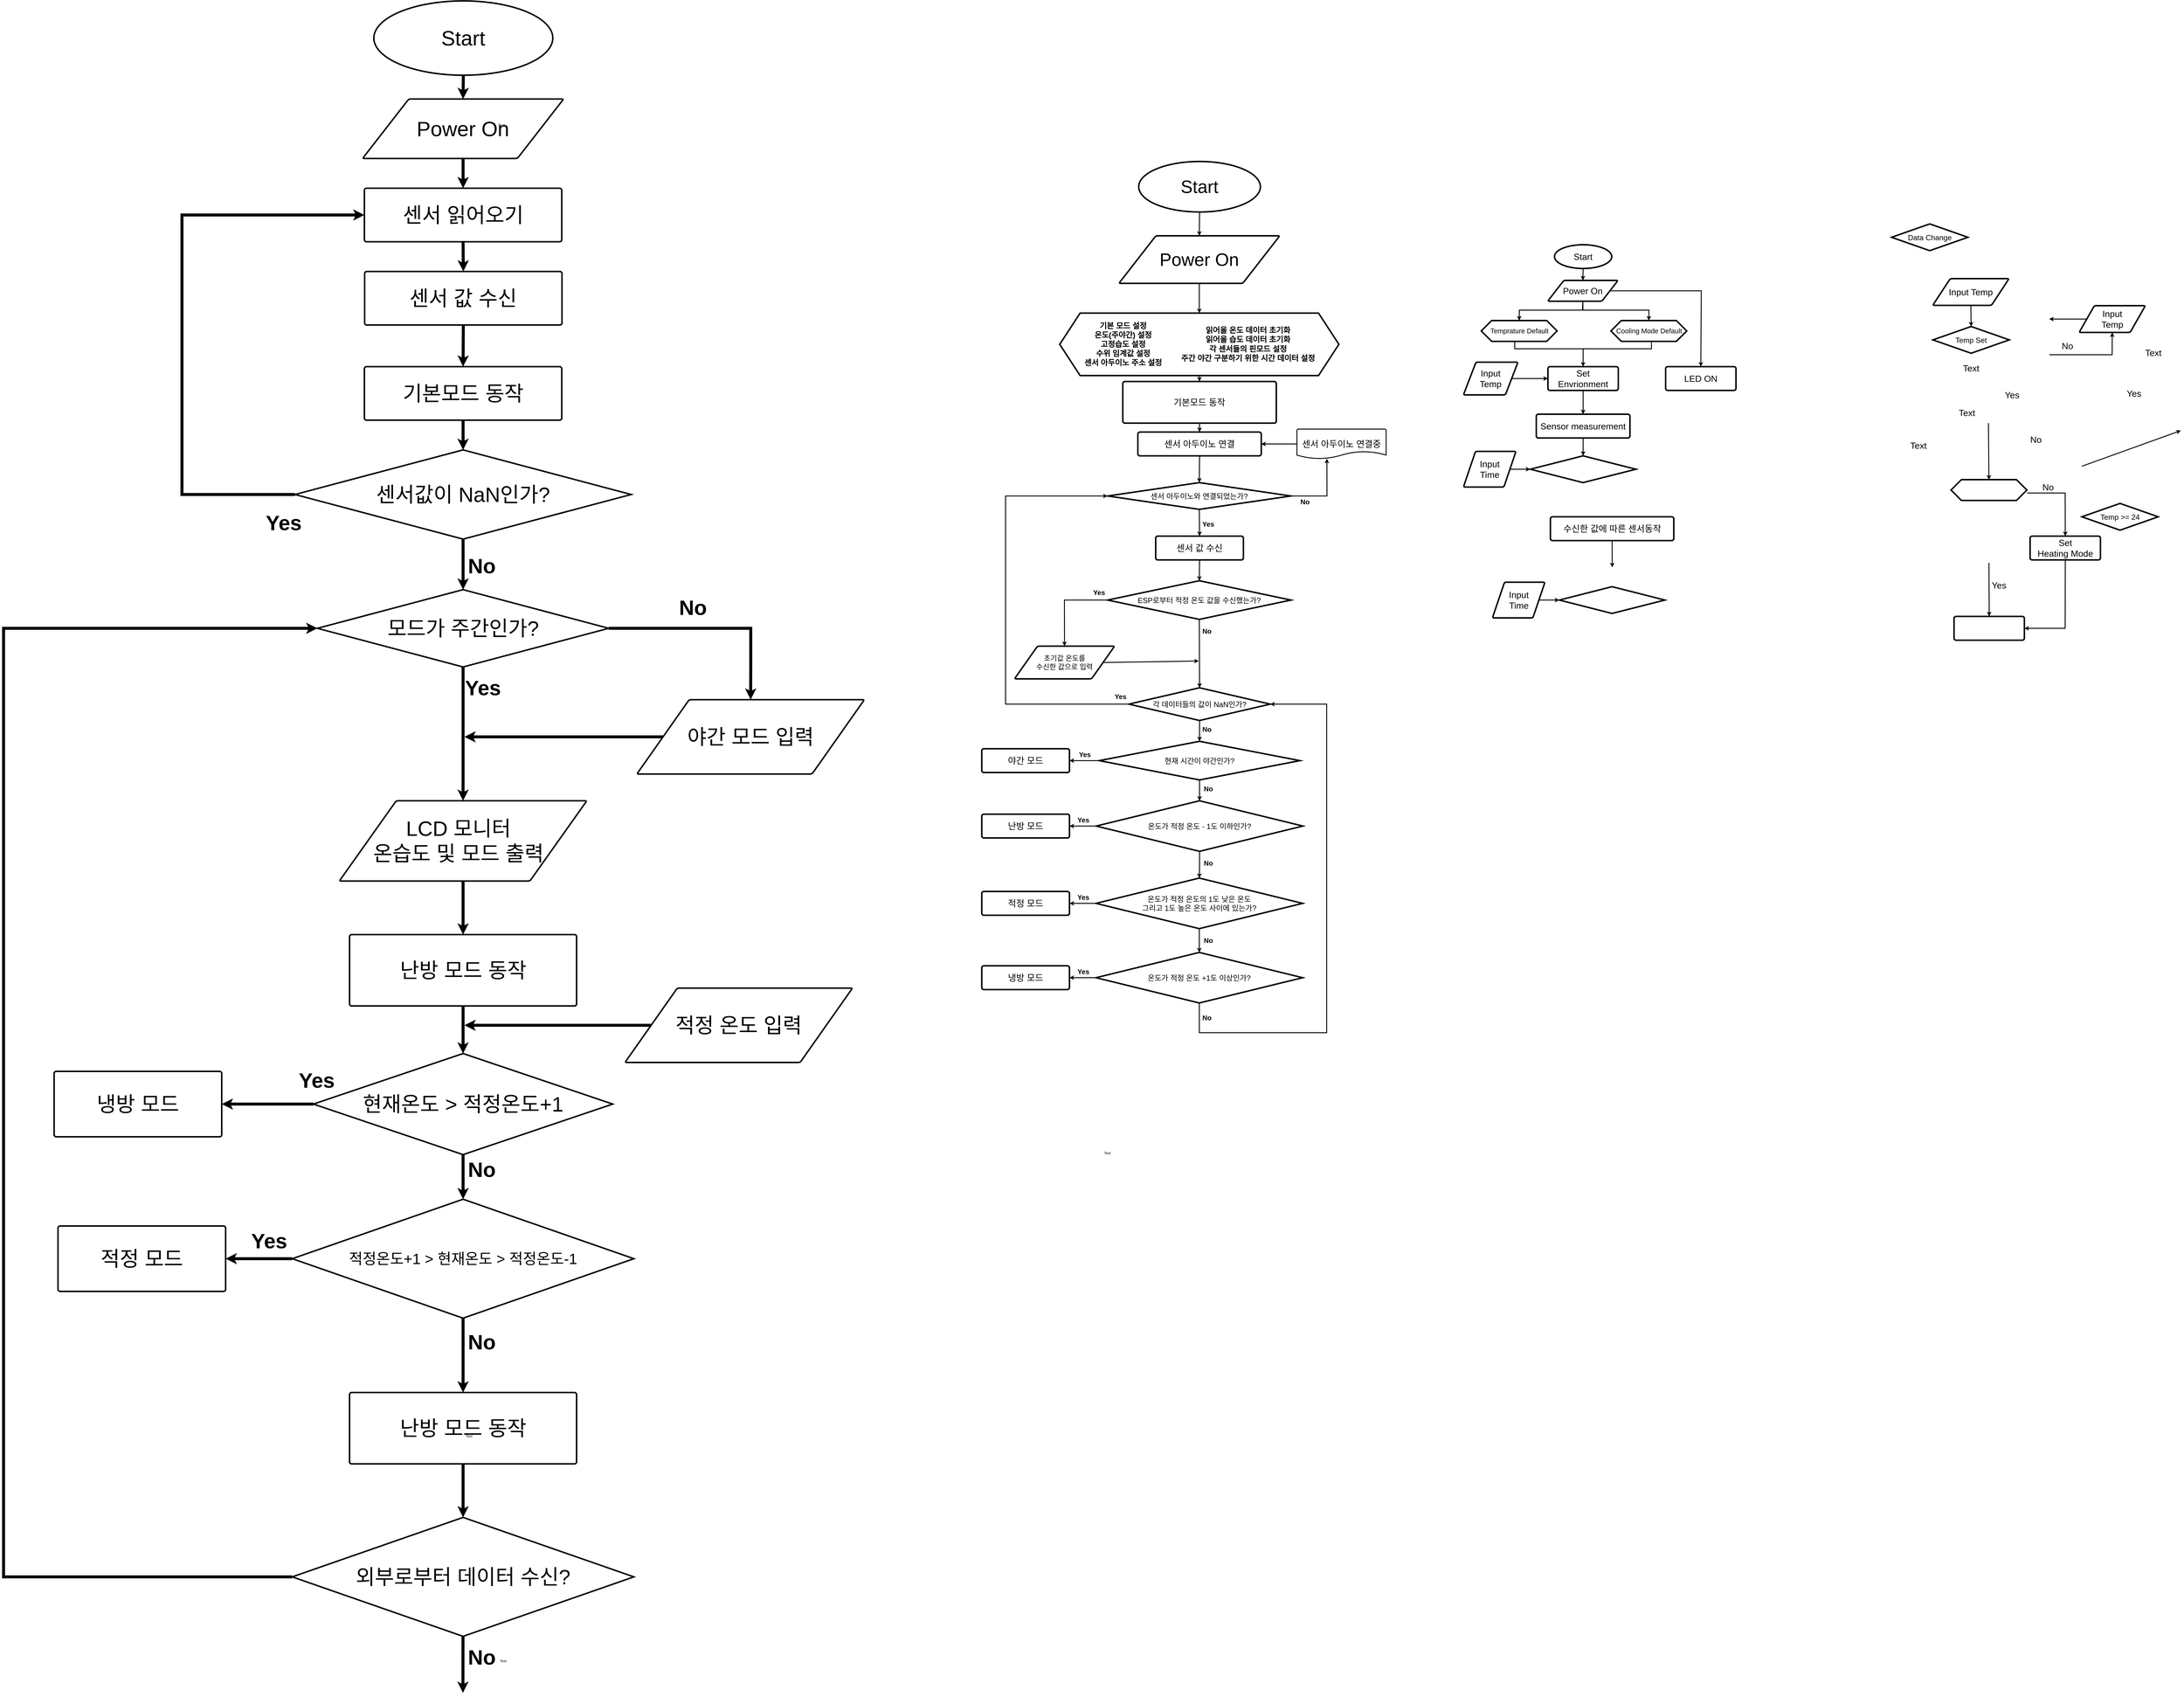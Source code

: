 <mxfile version="21.6.7" type="github">
  <diagram name="Page-1" id="edf60f1a-56cd-e834-aa8a-f176f3a09ee4">
    <mxGraphModel dx="11564" dy="4628" grid="1" gridSize="10" guides="1" tooltips="1" connect="1" arrows="1" fold="1" page="0" pageScale="1" pageWidth="1200" pageHeight="1920" background="none" math="0" shadow="0">
      <root>
        <mxCell id="0" />
        <mxCell id="1" parent="0" />
        <mxCell id="U9xf68Dv_fSdAsA3OCzk-1" value="Start" style="strokeWidth=5;html=1;shape=mxgraph.flowchart.start_1;whiteSpace=wrap;fontSize=30;" parent="1" vertex="1">
          <mxGeometry x="-1233.8" y="-1290" width="192.6" height="80" as="geometry" />
        </mxCell>
        <mxCell id="U9xf68Dv_fSdAsA3OCzk-3" value="" style="verticalLabelPosition=bottom;verticalAlign=top;html=1;shape=hexagon;perimeter=hexagonPerimeter2;arcSize=6;size=0.137;strokeColor=default;strokeWidth=5;fontFamily=Helvetica;fontSize=30;fontColor=default;fillColor=default;spacing=0;" parent="1" vertex="1">
          <mxGeometry x="-1480" y="-1035" width="255" height="70" as="geometry" />
        </mxCell>
        <mxCell id="U9xf68Dv_fSdAsA3OCzk-5" value="Temprature Default" style="text;html=1;align=center;verticalAlign=middle;resizable=0;points=[];autosize=1;strokeColor=none;fillColor=none;fontSize=23;fontFamily=Helvetica;fontColor=default;" parent="1" vertex="1">
          <mxGeometry x="-1462.5" y="-1020" width="220" height="40" as="geometry" />
        </mxCell>
        <mxCell id="U9xf68Dv_fSdAsA3OCzk-6" value="" style="endArrow=classic;html=1;rounded=0;fontFamily=Helvetica;fontSize=30;fontColor=default;exitX=0.5;exitY=1;exitDx=0;exitDy=0;exitPerimeter=0;strokeWidth=3;entryX=0.5;entryY=0;entryDx=0;entryDy=0;" parent="1" source="U9xf68Dv_fSdAsA3OCzk-1" target="U9xf68Dv_fSdAsA3OCzk-8" edge="1">
          <mxGeometry width="50" height="50" relative="1" as="geometry">
            <mxPoint x="-1010" y="-1130" as="sourcePoint" />
            <mxPoint x="-1140" y="-1180" as="targetPoint" />
          </mxGeometry>
        </mxCell>
        <mxCell id="U9xf68Dv_fSdAsA3OCzk-8" value="Power On" style="shape=parallelogram;html=1;strokeWidth=5;perimeter=parallelogramPerimeter;whiteSpace=wrap;rounded=1;arcSize=12;size=0.23;strokeColor=default;fontFamily=Helvetica;fontSize=30;fontColor=default;fillColor=default;" parent="1" vertex="1">
          <mxGeometry x="-1256.67" y="-1170" width="236.67" height="70" as="geometry" />
        </mxCell>
        <mxCell id="U9xf68Dv_fSdAsA3OCzk-9" value="" style="endArrow=classic;html=1;rounded=0;fontFamily=Helvetica;fontSize=30;fontColor=default;exitX=0.5;exitY=1;exitDx=0;exitDy=0;strokeWidth=3;entryX=0.5;entryY=0;entryDx=0;entryDy=0;" parent="1" source="U9xf68Dv_fSdAsA3OCzk-8" target="U9xf68Dv_fSdAsA3OCzk-3" edge="1">
          <mxGeometry width="50" height="50" relative="1" as="geometry">
            <mxPoint x="-1255.835" y="-1085" as="sourcePoint" />
            <mxPoint x="-1490" y="-1035" as="targetPoint" />
            <Array as="points">
              <mxPoint x="-1138" y="-1070" />
              <mxPoint x="-1352" y="-1070" />
            </Array>
          </mxGeometry>
        </mxCell>
        <mxCell id="U9xf68Dv_fSdAsA3OCzk-12" value="" style="endArrow=classic;html=1;rounded=0;fontFamily=Helvetica;fontSize=30;fontColor=default;strokeWidth=3;entryX=0.5;entryY=0;entryDx=0;entryDy=0;entryPerimeter=0;" parent="1" edge="1">
          <mxGeometry width="50" height="50" relative="1" as="geometry">
            <mxPoint x="225.83" y="-690" as="sourcePoint" />
            <mxPoint x="227.5" y="-500" as="targetPoint" />
          </mxGeometry>
        </mxCell>
        <mxCell id="U9xf68Dv_fSdAsA3OCzk-17" value="" style="endArrow=classic;html=1;rounded=0;fontFamily=Helvetica;fontSize=30;fontColor=default;exitX=0.5;exitY=1;exitDx=0;exitDy=0;strokeWidth=3;entryX=0.5;entryY=0;entryDx=0;entryDy=0;" parent="1" source="U9xf68Dv_fSdAsA3OCzk-8" target="U9xf68Dv_fSdAsA3OCzk-32" edge="1">
          <mxGeometry width="50" height="50" relative="1" as="geometry">
            <mxPoint x="-800" y="-1100" as="sourcePoint" />
            <mxPoint x="-565.5" y="-1060" as="targetPoint" />
            <Array as="points">
              <mxPoint x="-1140" y="-1070" />
              <mxPoint x="-916" y="-1070" />
            </Array>
          </mxGeometry>
        </mxCell>
        <mxCell id="U9xf68Dv_fSdAsA3OCzk-20" value="" style="rounded=1;whiteSpace=wrap;html=1;absoluteArcSize=1;arcSize=14;strokeWidth=5;strokeColor=default;fontFamily=Helvetica;fontSize=30;fontColor=default;fillColor=default;" parent="1" vertex="1">
          <mxGeometry x="109.99" y="-40" width="236.68" height="80" as="geometry" />
        </mxCell>
        <mxCell id="U9xf68Dv_fSdAsA3OCzk-23" value="" style="endArrow=classic;html=1;rounded=0;fontFamily=Helvetica;fontSize=30;fontColor=default;exitX=0;exitY=0.5;exitDx=0;exitDy=0;strokeWidth=3;exitPerimeter=0;entryX=0.5;entryY=0;entryDx=0;entryDy=0;" parent="1" source="U9xf68Dv_fSdAsA3OCzk-54" target="U9xf68Dv_fSdAsA3OCzk-31" edge="1">
          <mxGeometry width="50" height="50" relative="1" as="geometry">
            <mxPoint x="-910.0" y="-850" as="sourcePoint" />
            <mxPoint x="-978.58" y="-745" as="targetPoint" />
          </mxGeometry>
        </mxCell>
        <mxCell id="U9xf68Dv_fSdAsA3OCzk-24" value="Yes" style="text;html=1;align=center;verticalAlign=middle;resizable=0;points=[];autosize=1;strokeColor=none;fillColor=none;fontSize=30;fontFamily=Helvetica;fontColor=default;" parent="1" vertex="1">
          <mxGeometry x="270" y="-810" width="70" height="50" as="geometry" />
        </mxCell>
        <mxCell id="U9xf68Dv_fSdAsA3OCzk-25" value="" style="endArrow=classic;html=1;rounded=0;fontFamily=Helvetica;fontSize=30;fontColor=default;exitX=1;exitY=0.5;exitDx=0;exitDy=0;exitPerimeter=0;strokeWidth=3;entryX=0.5;entryY=1;entryDx=0;entryDy=0;" parent="1" target="U9xf68Dv_fSdAsA3OCzk-28" edge="1">
          <mxGeometry width="50" height="50" relative="1" as="geometry">
            <mxPoint x="430.83" y="-920" as="sourcePoint" />
            <mxPoint x="760.83" y="-935" as="targetPoint" />
            <Array as="points">
              <mxPoint x="641.83" y="-920" />
            </Array>
          </mxGeometry>
        </mxCell>
        <mxCell id="U9xf68Dv_fSdAsA3OCzk-27" value="No" style="text;html=1;align=center;verticalAlign=middle;resizable=0;points=[];autosize=1;strokeColor=none;fillColor=none;fontSize=30;fontFamily=Helvetica;fontColor=default;" parent="1" vertex="1">
          <mxGeometry x="460.83" y="-975" width="60" height="50" as="geometry" />
        </mxCell>
        <mxCell id="U9xf68Dv_fSdAsA3OCzk-28" value="Input&lt;br&gt;Temp" style="shape=parallelogram;html=1;strokeWidth=5;perimeter=parallelogramPerimeter;whiteSpace=wrap;rounded=1;arcSize=12;size=0.23;strokeColor=default;fontFamily=Helvetica;fontSize=30;fontColor=default;fillColor=default;" parent="1" vertex="1">
          <mxGeometry x="530.83" y="-1085" width="222.73" height="90" as="geometry" />
        </mxCell>
        <mxCell id="U9xf68Dv_fSdAsA3OCzk-29" value="" style="endArrow=classic;html=1;rounded=0;fontFamily=Helvetica;fontSize=30;fontColor=default;entryX=1;entryY=0.5;entryDx=0;entryDy=0;exitX=0;exitY=0.5;exitDx=0;exitDy=0;strokeWidth=3;" parent="1" source="U9xf68Dv_fSdAsA3OCzk-28" edge="1">
          <mxGeometry width="50" height="50" relative="1" as="geometry">
            <mxPoint x="570.83" y="-1025" as="sourcePoint" />
            <mxPoint x="430" y="-1040" as="targetPoint" />
          </mxGeometry>
        </mxCell>
        <mxCell id="U9xf68Dv_fSdAsA3OCzk-31" value="Set&lt;br&gt;Envrionment" style="rounded=1;whiteSpace=wrap;html=1;absoluteArcSize=1;arcSize=14;strokeWidth=5;strokeColor=default;fontFamily=Helvetica;fontSize=30;fontColor=default;fillColor=default;" parent="1" vertex="1">
          <mxGeometry x="-1255.84" y="-880" width="236.68" height="80" as="geometry" />
        </mxCell>
        <mxCell id="U9xf68Dv_fSdAsA3OCzk-32" value="" style="verticalLabelPosition=bottom;verticalAlign=top;html=1;shape=hexagon;perimeter=hexagonPerimeter2;arcSize=6;size=0.137;strokeColor=default;strokeWidth=5;fontFamily=Helvetica;fontSize=30;fontColor=default;fillColor=default;spacing=0;" parent="1" vertex="1">
          <mxGeometry x="-1043.92" y="-1035" width="255" height="70" as="geometry" />
        </mxCell>
        <mxCell id="U9xf68Dv_fSdAsA3OCzk-33" value="Cooling Mode Default" style="text;html=1;align=center;verticalAlign=middle;resizable=0;points=[];autosize=1;strokeColor=none;fillColor=none;fontSize=23;fontFamily=Helvetica;fontColor=default;" parent="1" vertex="1">
          <mxGeometry x="-1036.42" y="-1020" width="240" height="40" as="geometry" />
        </mxCell>
        <mxCell id="U9xf68Dv_fSdAsA3OCzk-36" value="Yes" style="text;html=1;align=center;verticalAlign=middle;resizable=0;points=[];autosize=1;strokeColor=none;fillColor=none;fontSize=30;fontFamily=Helvetica;fontColor=default;" parent="1" vertex="1">
          <mxGeometry x="225.83" y="-170" width="70" height="50" as="geometry" />
        </mxCell>
        <mxCell id="U9xf68Dv_fSdAsA3OCzk-37" value="" style="endArrow=classic;html=1;rounded=0;fontFamily=Helvetica;fontSize=30;fontColor=default;exitX=1;exitY=0.5;exitDx=0;exitDy=0;exitPerimeter=0;strokeWidth=3;entryX=0.5;entryY=0;entryDx=0;entryDy=0;" parent="1" target="U9xf68Dv_fSdAsA3OCzk-42" edge="1">
          <mxGeometry width="50" height="50" relative="1" as="geometry">
            <mxPoint x="355.83" y="-455" as="sourcePoint" />
            <mxPoint x="487.195" y="-390" as="targetPoint" />
            <Array as="points">
              <mxPoint x="483.83" y="-455" />
            </Array>
          </mxGeometry>
        </mxCell>
        <mxCell id="U9xf68Dv_fSdAsA3OCzk-38" value="No" style="text;html=1;align=center;verticalAlign=middle;resizable=0;points=[];autosize=1;strokeColor=none;fillColor=none;fontSize=30;fontFamily=Helvetica;fontColor=default;" parent="1" vertex="1">
          <mxGeometry x="395.83" y="-500" width="60" height="50" as="geometry" />
        </mxCell>
        <mxCell id="U9xf68Dv_fSdAsA3OCzk-40" value="" style="endArrow=classic;html=1;rounded=0;fontFamily=Helvetica;fontSize=30;fontColor=default;exitX=0.5;exitY=1;exitDx=0;exitDy=0;strokeWidth=3;entryX=0.5;entryY=0;entryDx=0;entryDy=0;exitPerimeter=0;" parent="1" target="U9xf68Dv_fSdAsA3OCzk-20" edge="1">
          <mxGeometry width="50" height="50" relative="1" as="geometry">
            <mxPoint x="227.5" y="-220" as="sourcePoint" />
            <mxPoint x="227.83" y="-180" as="targetPoint" />
          </mxGeometry>
        </mxCell>
        <mxCell id="U9xf68Dv_fSdAsA3OCzk-41" value="" style="endArrow=classic;html=1;rounded=0;fontFamily=Helvetica;fontSize=30;fontColor=default;exitX=0.5;exitY=1;exitDx=0;exitDy=0;strokeWidth=3;entryX=1;entryY=0.5;entryDx=0;entryDy=0;" parent="1" source="U9xf68Dv_fSdAsA3OCzk-42" target="U9xf68Dv_fSdAsA3OCzk-20" edge="1">
          <mxGeometry width="50" height="50" relative="1" as="geometry">
            <mxPoint x="487.195" y="-110" as="sourcePoint" />
            <mxPoint x="486.83" y="55" as="targetPoint" />
            <Array as="points">
              <mxPoint x="483.83" />
            </Array>
          </mxGeometry>
        </mxCell>
        <mxCell id="U9xf68Dv_fSdAsA3OCzk-42" value="Set&lt;br&gt;Heating Mode" style="rounded=1;whiteSpace=wrap;html=1;absoluteArcSize=1;arcSize=14;strokeWidth=5;strokeColor=default;fontFamily=Helvetica;fontSize=30;fontColor=default;fillColor=default;" parent="1" vertex="1">
          <mxGeometry x="365.83" y="-310" width="236.68" height="80" as="geometry" />
        </mxCell>
        <mxCell id="U9xf68Dv_fSdAsA3OCzk-44" value="Temp &amp;gt;= 24" style="strokeWidth=5;html=1;shape=mxgraph.flowchart.decision;whiteSpace=wrap;strokeColor=default;fontFamily=Helvetica;fontSize=25;fontColor=default;fillColor=default;" parent="1" vertex="1">
          <mxGeometry x="540.0" y="-420" width="256.66" height="90" as="geometry" />
        </mxCell>
        <mxCell id="U9xf68Dv_fSdAsA3OCzk-45" value="" style="verticalLabelPosition=bottom;verticalAlign=top;html=1;shape=hexagon;perimeter=hexagonPerimeter2;arcSize=6;size=0.137;strokeColor=default;strokeWidth=5;fontFamily=Helvetica;fontSize=30;fontColor=default;fillColor=default;spacing=0;" parent="1" vertex="1">
          <mxGeometry x="100.0" y="-500" width="255" height="70" as="geometry" />
        </mxCell>
        <mxCell id="U9xf68Dv_fSdAsA3OCzk-47" value="Temp Set" style="strokeWidth=5;html=1;shape=mxgraph.flowchart.decision;whiteSpace=wrap;strokeColor=default;fontFamily=Helvetica;fontSize=25;fontColor=default;fillColor=default;" parent="1" vertex="1">
          <mxGeometry x="39.17" y="-1015" width="256.66" height="90" as="geometry" />
        </mxCell>
        <mxCell id="U9xf68Dv_fSdAsA3OCzk-54" value="" style="strokeWidth=3;html=1;shape=mxgraph.flowchart.annotation_2;align=left;labelPosition=right;pointerEvents=1;strokeColor=default;fontFamily=Helvetica;fontSize=30;fontColor=default;fillColor=default;rotation=-90;" parent="1" vertex="1">
          <mxGeometry x="-1162.5" y="-1170" width="50" height="460" as="geometry" />
        </mxCell>
        <mxCell id="U9xf68Dv_fSdAsA3OCzk-55" value="Text" style="text;html=1;align=center;verticalAlign=middle;resizable=0;points=[];autosize=1;strokeColor=none;fillColor=none;fontSize=30;fontFamily=Helvetica;fontColor=default;" parent="1" vertex="1">
          <mxGeometry x="113.33" y="-750" width="80" height="50" as="geometry" />
        </mxCell>
        <mxCell id="U9xf68Dv_fSdAsA3OCzk-56" value="" style="endArrow=classic;html=1;rounded=0;fontFamily=Helvetica;fontSize=30;fontColor=default;strokeWidth=3;exitX=0.5;exitY=1;exitDx=0;exitDy=0;entryX=0.5;entryY=0;entryDx=0;entryDy=0;" parent="1" source="U9xf68Dv_fSdAsA3OCzk-31" target="U9xf68Dv_fSdAsA3OCzk-71" edge="1">
          <mxGeometry width="50" height="50" relative="1" as="geometry">
            <mxPoint x="-1130" y="-760" as="sourcePoint" />
            <mxPoint x="-1138" y="-720" as="targetPoint" />
          </mxGeometry>
        </mxCell>
        <mxCell id="U9xf68Dv_fSdAsA3OCzk-57" value="Input Temp" style="shape=parallelogram;html=1;strokeWidth=5;perimeter=parallelogramPerimeter;whiteSpace=wrap;rounded=1;arcSize=12;size=0.23;strokeColor=default;fontFamily=Helvetica;fontSize=30;fontColor=default;fillColor=default;" parent="1" vertex="1">
          <mxGeometry x="38.33" y="-1176" width="256.67" height="90" as="geometry" />
        </mxCell>
        <mxCell id="U9xf68Dv_fSdAsA3OCzk-58" value="" style="endArrow=classic;html=1;rounded=0;fontFamily=Helvetica;fontSize=30;fontColor=default;strokeWidth=3;exitX=0.5;exitY=1;exitDx=0;exitDy=0;entryX=0.5;entryY=0;entryDx=0;entryDy=0;entryPerimeter=0;" parent="1" source="U9xf68Dv_fSdAsA3OCzk-57" target="U9xf68Dv_fSdAsA3OCzk-47" edge="1">
          <mxGeometry width="50" height="50" relative="1" as="geometry">
            <mxPoint x="535" y="-1076" as="sourcePoint" />
            <mxPoint x="455" y="-1066" as="targetPoint" />
          </mxGeometry>
        </mxCell>
        <mxCell id="U9xf68Dv_fSdAsA3OCzk-59" value="Data Change" style="strokeWidth=5;html=1;shape=mxgraph.flowchart.decision;whiteSpace=wrap;strokeColor=default;fontFamily=Helvetica;fontSize=25;fontColor=default;fillColor=default;" parent="1" vertex="1">
          <mxGeometry x="-100.0" y="-1360" width="256.66" height="90" as="geometry" />
        </mxCell>
        <mxCell id="U9xf68Dv_fSdAsA3OCzk-60" value="" style="endArrow=classic;html=1;rounded=0;fontFamily=Helvetica;fontSize=30;fontColor=default;strokeWidth=3;" parent="1" edge="1">
          <mxGeometry width="50" height="50" relative="1" as="geometry">
            <mxPoint x="540" y="-545" as="sourcePoint" />
            <mxPoint x="873" y="-665" as="targetPoint" />
          </mxGeometry>
        </mxCell>
        <mxCell id="U9xf68Dv_fSdAsA3OCzk-61" value="Yes" style="text;html=1;align=center;verticalAlign=middle;resizable=0;points=[];autosize=1;strokeColor=none;fillColor=none;fontSize=30;fontFamily=Helvetica;fontColor=default;" parent="1" vertex="1">
          <mxGeometry x="680" y="-815" width="70" height="50" as="geometry" />
        </mxCell>
        <mxCell id="U9xf68Dv_fSdAsA3OCzk-62" value="No" style="text;html=1;align=center;verticalAlign=middle;resizable=0;points=[];autosize=1;strokeColor=none;fillColor=none;fontSize=30;fontFamily=Helvetica;fontColor=default;" parent="1" vertex="1">
          <mxGeometry x="355.0" y="-660" width="60" height="50" as="geometry" />
        </mxCell>
        <mxCell id="U9xf68Dv_fSdAsA3OCzk-65" value="Input&lt;br&gt;Temp" style="shape=parallelogram;html=1;strokeWidth=5;perimeter=parallelogramPerimeter;whiteSpace=wrap;rounded=1;arcSize=12;size=0.23;strokeColor=default;fontFamily=Helvetica;fontSize=30;fontColor=default;fillColor=default;" parent="1" vertex="1">
          <mxGeometry x="-1540" y="-895" width="183.33" height="110" as="geometry" />
        </mxCell>
        <mxCell id="U9xf68Dv_fSdAsA3OCzk-66" value="" style="endArrow=classic;html=1;rounded=0;fontFamily=Helvetica;fontSize=30;fontColor=default;exitX=1;exitY=0.5;exitDx=0;exitDy=0;entryX=0;entryY=0.5;entryDx=0;entryDy=0;strokeWidth=3;" parent="1" source="U9xf68Dv_fSdAsA3OCzk-65" target="U9xf68Dv_fSdAsA3OCzk-31" edge="1">
          <mxGeometry width="50" height="50" relative="1" as="geometry">
            <mxPoint x="-970" y="-650" as="sourcePoint" />
            <mxPoint x="-920" y="-700" as="targetPoint" />
          </mxGeometry>
        </mxCell>
        <mxCell id="U9xf68Dv_fSdAsA3OCzk-67" value="" style="endArrow=classic;html=1;rounded=0;fontFamily=Helvetica;fontSize=30;fontColor=default;strokeWidth=3;exitX=1;exitY=0.5;exitDx=0;exitDy=0;entryX=0.5;entryY=0;entryDx=0;entryDy=0;" parent="1" source="U9xf68Dv_fSdAsA3OCzk-8" target="U9xf68Dv_fSdAsA3OCzk-70" edge="1">
          <mxGeometry width="50" height="50" relative="1" as="geometry">
            <mxPoint x="-680.0" y="-1170" as="sourcePoint" />
            <mxPoint x="-682.5" y="-880.0" as="targetPoint" />
            <Array as="points">
              <mxPoint x="-740" y="-1135" />
            </Array>
          </mxGeometry>
        </mxCell>
        <mxCell id="U9xf68Dv_fSdAsA3OCzk-68" value="Text" style="text;html=1;align=center;verticalAlign=middle;resizable=0;points=[];autosize=1;strokeColor=none;fillColor=none;fontSize=30;fontFamily=Helvetica;fontColor=default;" parent="1" vertex="1">
          <mxGeometry x="126.67" y="-900" width="80" height="50" as="geometry" />
        </mxCell>
        <mxCell id="U9xf68Dv_fSdAsA3OCzk-70" value="LED ON" style="rounded=1;whiteSpace=wrap;html=1;absoluteArcSize=1;arcSize=14;strokeWidth=5;strokeColor=default;fontFamily=Helvetica;fontSize=30;fontColor=default;fillColor=default;" parent="1" vertex="1">
          <mxGeometry x="-860.0" y="-880" width="236.68" height="80" as="geometry" />
        </mxCell>
        <mxCell id="U9xf68Dv_fSdAsA3OCzk-71" value="Sensor&amp;nbsp;measurement" style="rounded=1;whiteSpace=wrap;html=1;absoluteArcSize=1;arcSize=14;strokeWidth=5;strokeColor=default;fontFamily=Helvetica;fontSize=30;fontColor=default;fillColor=default;" parent="1" vertex="1">
          <mxGeometry x="-1295" y="-720" width="315" height="80" as="geometry" />
        </mxCell>
        <mxCell id="U9xf68Dv_fSdAsA3OCzk-72" value="" style="strokeWidth=5;html=1;shape=mxgraph.flowchart.decision;whiteSpace=wrap;strokeColor=default;fontFamily=Helvetica;fontSize=25;fontColor=default;fillColor=default;" parent="1" vertex="1">
          <mxGeometry x="-1315" y="-580" width="355" height="90" as="geometry" />
        </mxCell>
        <mxCell id="U9xf68Dv_fSdAsA3OCzk-73" value="Text" style="text;html=1;align=center;verticalAlign=middle;resizable=0;points=[];autosize=1;strokeColor=none;fillColor=none;fontSize=30;fontFamily=Helvetica;fontColor=default;" parent="1" vertex="1">
          <mxGeometry x="-50" y="-640" width="80" height="50" as="geometry" />
        </mxCell>
        <mxCell id="U9xf68Dv_fSdAsA3OCzk-74" value="Input&lt;br&gt;Time" style="shape=parallelogram;html=1;strokeWidth=5;perimeter=parallelogramPerimeter;whiteSpace=wrap;rounded=1;arcSize=12;size=0.23;strokeColor=default;fontFamily=Helvetica;fontSize=30;fontColor=default;fillColor=default;" parent="1" vertex="1">
          <mxGeometry x="-1540" y="-595" width="176.67" height="120" as="geometry" />
        </mxCell>
        <mxCell id="U9xf68Dv_fSdAsA3OCzk-75" value="" style="endArrow=classic;html=1;rounded=0;fontFamily=Helvetica;fontSize=30;fontColor=default;strokeWidth=3;entryX=0.5;entryY=0;entryDx=0;entryDy=0;entryPerimeter=0;exitX=0.5;exitY=1;exitDx=0;exitDy=0;" parent="1" source="U9xf68Dv_fSdAsA3OCzk-71" target="U9xf68Dv_fSdAsA3OCzk-72" edge="1">
          <mxGeometry width="50" height="50" relative="1" as="geometry">
            <mxPoint x="-710" y="-640" as="sourcePoint" />
            <mxPoint x="-708.33" y="-450" as="targetPoint" />
          </mxGeometry>
        </mxCell>
        <mxCell id="U9xf68Dv_fSdAsA3OCzk-76" value="" style="endArrow=classic;html=1;rounded=0;fontFamily=Helvetica;fontSize=30;fontColor=default;strokeWidth=3;entryX=0;entryY=0.5;entryDx=0;entryDy=0;entryPerimeter=0;exitX=1;exitY=0.5;exitDx=0;exitDy=0;" parent="1" source="U9xf68Dv_fSdAsA3OCzk-74" target="U9xf68Dv_fSdAsA3OCzk-72" edge="1">
          <mxGeometry width="50" height="50" relative="1" as="geometry">
            <mxPoint x="-920" y="-640" as="sourcePoint" />
            <mxPoint x="-918.33" y="-450" as="targetPoint" />
          </mxGeometry>
        </mxCell>
        <mxCell id="U9xf68Dv_fSdAsA3OCzk-77" value="Text" style="text;html=1;align=center;verticalAlign=middle;resizable=0;points=[];autosize=1;strokeColor=none;fillColor=none;fontSize=30;fontFamily=Helvetica;fontColor=default;" parent="1" vertex="1">
          <mxGeometry x="740" y="-952" width="80" height="50" as="geometry" />
        </mxCell>
        <mxCell id="Pv6JQm2EQvo27AxfOFqY-1" value="Start" style="strokeWidth=5;html=1;shape=mxgraph.flowchart.start_1;whiteSpace=wrap;fontSize=60;" parent="1" vertex="1">
          <mxGeometry x="-2632.13" y="-1570" width="409.27" height="170" as="geometry" />
        </mxCell>
        <mxCell id="Pv6JQm2EQvo27AxfOFqY-4" value="" style="endArrow=classic;html=1;rounded=0;fontFamily=Helvetica;fontSize=30;fontColor=default;exitX=0.5;exitY=1;exitDx=0;exitDy=0;exitPerimeter=0;strokeWidth=3;entryX=0.5;entryY=0;entryDx=0;entryDy=0;" parent="1" source="Pv6JQm2EQvo27AxfOFqY-1" target="Pv6JQm2EQvo27AxfOFqY-5" edge="1">
          <mxGeometry width="50" height="50" relative="1" as="geometry">
            <mxPoint x="-2300" y="-1155" as="sourcePoint" />
            <mxPoint x="-2430" y="-1205" as="targetPoint" />
          </mxGeometry>
        </mxCell>
        <mxCell id="Pv6JQm2EQvo27AxfOFqY-5" value="Power On" style="shape=parallelogram;html=1;strokeWidth=5;perimeter=parallelogramPerimeter;whiteSpace=wrap;rounded=1;arcSize=12;size=0.23;strokeColor=default;fontFamily=Helvetica;fontSize=60;fontColor=default;fillColor=default;" parent="1" vertex="1">
          <mxGeometry x="-2698.81" y="-1320" width="540.96" height="160" as="geometry" />
        </mxCell>
        <mxCell id="Pv6JQm2EQvo27AxfOFqY-8" value="" style="endArrow=classic;html=1;rounded=0;fontFamily=Helvetica;fontSize=30;fontColor=default;exitX=0.5;exitY=1;exitDx=0;exitDy=0;strokeWidth=3;entryX=0.5;entryY=0;entryDx=0;entryDy=0;" parent="1" source="Pv6JQm2EQvo27AxfOFqY-10" target="Pv6JQm2EQvo27AxfOFqY-51" edge="1">
          <mxGeometry width="50" height="50" relative="1" as="geometry">
            <mxPoint x="-2427.5" y="-940" as="sourcePoint" />
            <mxPoint x="-2428" y="-690" as="targetPoint" />
          </mxGeometry>
        </mxCell>
        <mxCell id="Pv6JQm2EQvo27AxfOFqY-9" value="센서 값 수신" style="rounded=1;whiteSpace=wrap;html=1;absoluteArcSize=1;arcSize=14;strokeWidth=5;strokeColor=default;fontFamily=Helvetica;fontSize=30;fontColor=default;fillColor=default;" parent="1" vertex="1">
          <mxGeometry x="-2575" y="-310" width="295" height="80" as="geometry" />
        </mxCell>
        <mxCell id="Pv6JQm2EQvo27AxfOFqY-10" value="" style="verticalLabelPosition=bottom;verticalAlign=top;html=1;shape=hexagon;perimeter=hexagonPerimeter2;arcSize=6;size=0.073;strokeColor=default;strokeWidth=5;fontFamily=Helvetica;fontSize=30;fontColor=default;fillColor=default;spacing=0;" parent="1" vertex="1">
          <mxGeometry x="-2897.79" y="-1060" width="938.92" height="210" as="geometry" />
        </mxCell>
        <mxCell id="Pv6JQm2EQvo27AxfOFqY-11" value="&lt;font style=&quot;font-size: 26px;&quot;&gt;기본 모드 설정&lt;br style=&quot;font-size: 26px;&quot;&gt;온도(주야간) 설정&lt;br style=&quot;font-size: 26px;&quot;&gt;고정습도 설정&lt;br style=&quot;font-size: 26px;&quot;&gt;수위 임계값 설정&lt;br style=&quot;font-size: 26px;&quot;&gt;센서 아두이노 주소 설정&lt;/font&gt;" style="text;html=1;align=center;verticalAlign=middle;resizable=0;points=[];autosize=1;strokeColor=none;fillColor=none;fontSize=26;fontFamily=Helvetica;fontColor=default;fontStyle=1" parent="1" vertex="1">
          <mxGeometry x="-2840" y="-1040" width="310" height="170" as="geometry" />
        </mxCell>
        <mxCell id="Pv6JQm2EQvo27AxfOFqY-13" value="" style="endArrow=classic;html=1;rounded=0;fontFamily=Helvetica;fontSize=30;fontColor=default;strokeWidth=3;exitX=0.5;exitY=1;exitDx=0;exitDy=0;entryX=0.5;entryY=0;entryDx=0;entryDy=0;entryPerimeter=0;" parent="1" source="Pv6JQm2EQvo27AxfOFqY-9" target="Pv6JQm2EQvo27AxfOFqY-41" edge="1">
          <mxGeometry width="50" height="50" relative="1" as="geometry">
            <mxPoint x="-2420" y="135" as="sourcePoint" />
            <mxPoint x="-2210" y="-140" as="targetPoint" />
          </mxGeometry>
        </mxCell>
        <mxCell id="Pv6JQm2EQvo27AxfOFqY-14" value="초기값 온도를&lt;br&gt;수신한 값으로 입력" style="shape=parallelogram;html=1;strokeWidth=5;perimeter=parallelogramPerimeter;whiteSpace=wrap;rounded=1;arcSize=12;size=0.23;strokeColor=default;fontFamily=Helvetica;fontSize=24;fontColor=default;fillColor=default;" parent="1" vertex="1">
          <mxGeometry x="-3050" y="60" width="336.67" height="110" as="geometry" />
        </mxCell>
        <mxCell id="Pv6JQm2EQvo27AxfOFqY-15" value="" style="endArrow=classic;html=1;rounded=0;fontFamily=Helvetica;fontSize=30;fontColor=default;exitX=1;exitY=0.5;exitDx=0;exitDy=0;strokeWidth=3;" parent="1" source="Pv6JQm2EQvo27AxfOFqY-14" edge="1">
          <mxGeometry width="50" height="50" relative="1" as="geometry">
            <mxPoint x="-2260" y="305" as="sourcePoint" />
            <mxPoint x="-2430" y="110" as="targetPoint" />
          </mxGeometry>
        </mxCell>
        <mxCell id="Pv6JQm2EQvo27AxfOFqY-18" value="수신한 값에 따른 센서동작" style="rounded=1;whiteSpace=wrap;html=1;absoluteArcSize=1;arcSize=14;strokeWidth=5;strokeColor=default;fontFamily=Helvetica;fontSize=30;fontColor=default;fillColor=default;" parent="1" vertex="1">
          <mxGeometry x="-1247.5" y="-375" width="415" height="80" as="geometry" />
        </mxCell>
        <mxCell id="Pv6JQm2EQvo27AxfOFqY-19" value="" style="strokeWidth=5;html=1;shape=mxgraph.flowchart.decision;whiteSpace=wrap;strokeColor=default;fontFamily=Helvetica;fontSize=25;fontColor=default;fillColor=default;" parent="1" vertex="1">
          <mxGeometry x="-1217.5" y="-140" width="355" height="90" as="geometry" />
        </mxCell>
        <mxCell id="Pv6JQm2EQvo27AxfOFqY-20" value="Input&lt;br&gt;Time" style="shape=parallelogram;html=1;strokeWidth=5;perimeter=parallelogramPerimeter;whiteSpace=wrap;rounded=1;arcSize=12;size=0.23;strokeColor=default;fontFamily=Helvetica;fontSize=30;fontColor=default;fillColor=default;" parent="1" vertex="1">
          <mxGeometry x="-1442.5" y="-155" width="176.67" height="120" as="geometry" />
        </mxCell>
        <mxCell id="Pv6JQm2EQvo27AxfOFqY-21" value="" style="endArrow=classic;html=1;rounded=0;fontFamily=Helvetica;fontSize=30;fontColor=default;strokeWidth=3;exitX=0.5;exitY=1;exitDx=0;exitDy=0;" parent="1" source="Pv6JQm2EQvo27AxfOFqY-18" edge="1">
          <mxGeometry width="50" height="50" relative="1" as="geometry">
            <mxPoint x="-612.5" y="-250" as="sourcePoint" />
            <mxPoint x="-1039.5" y="-205" as="targetPoint" />
          </mxGeometry>
        </mxCell>
        <mxCell id="Pv6JQm2EQvo27AxfOFqY-22" value="" style="endArrow=classic;html=1;rounded=0;fontFamily=Helvetica;fontSize=30;fontColor=default;strokeWidth=3;entryX=0;entryY=0.5;entryDx=0;entryDy=0;entryPerimeter=0;exitX=1;exitY=0.5;exitDx=0;exitDy=0;" parent="1" source="Pv6JQm2EQvo27AxfOFqY-20" target="Pv6JQm2EQvo27AxfOFqY-19" edge="1">
          <mxGeometry width="50" height="50" relative="1" as="geometry">
            <mxPoint x="-822.5" y="-200" as="sourcePoint" />
            <mxPoint x="-820.83" y="-10" as="targetPoint" />
          </mxGeometry>
        </mxCell>
        <mxCell id="Pv6JQm2EQvo27AxfOFqY-25" value="" style="endArrow=classic;html=1;rounded=0;fontFamily=Helvetica;fontSize=30;fontColor=default;exitX=0.5;exitY=1;exitDx=0;exitDy=0;strokeWidth=3;entryX=0.5;entryY=0;entryDx=0;entryDy=0;" parent="1" source="Pv6JQm2EQvo27AxfOFqY-5" target="Pv6JQm2EQvo27AxfOFqY-10" edge="1">
          <mxGeometry width="50" height="50" relative="1" as="geometry">
            <mxPoint x="-2230.04" y="-990" as="sourcePoint" />
            <mxPoint x="-2229.04" y="-905" as="targetPoint" />
          </mxGeometry>
        </mxCell>
        <mxCell id="Pv6JQm2EQvo27AxfOFqY-29" value="읽어올 온도 데이터 초기화&lt;br style=&quot;font-size: 26px;&quot;&gt;읽어올 습도 데이터 초기화&lt;br style=&quot;font-size: 26px;&quot;&gt;각 센서들의 핀모드 설정&lt;br style=&quot;font-size: 26px;&quot;&gt;주간 야간 구분하기 위한 시간 데이터 설정" style="text;html=1;align=center;verticalAlign=middle;resizable=0;points=[];autosize=1;strokeColor=none;fillColor=none;fontSize=26;fontFamily=Helvetica;fontColor=default;fontStyle=1" parent="1" vertex="1">
          <mxGeometry x="-2520" y="-1025" width="510" height="140" as="geometry" />
        </mxCell>
        <mxCell id="Pv6JQm2EQvo27AxfOFqY-30" value="" style="endArrow=classic;html=1;rounded=0;fontFamily=Helvetica;fontSize=30;fontColor=default;strokeWidth=3;exitX=0.5;exitY=1;exitDx=0;exitDy=0;entryX=0.5;entryY=0;entryDx=0;entryDy=0;exitPerimeter=0;" parent="1" source="Pv6JQm2EQvo27AxfOFqY-32" target="Pv6JQm2EQvo27AxfOFqY-9" edge="1">
          <mxGeometry width="50" height="50" relative="1" as="geometry">
            <mxPoint x="-2427.5" y="-410" as="sourcePoint" />
            <mxPoint x="-2340" y="-330" as="targetPoint" />
          </mxGeometry>
        </mxCell>
        <mxCell id="Pv6JQm2EQvo27AxfOFqY-32" value="센서 아두이노와 연결되었는가?" style="strokeWidth=5;html=1;shape=mxgraph.flowchart.decision;whiteSpace=wrap;strokeColor=default;fontFamily=Helvetica;fontSize=25;fontColor=default;fillColor=default;" parent="1" vertex="1">
          <mxGeometry x="-2736.66" y="-490" width="616.66" height="90" as="geometry" />
        </mxCell>
        <mxCell id="Pv6JQm2EQvo27AxfOFqY-34" value="센서 아두이노 연결" style="rounded=1;whiteSpace=wrap;html=1;absoluteArcSize=1;arcSize=14;strokeWidth=5;strokeColor=default;fontFamily=Helvetica;fontSize=30;fontColor=default;fillColor=default;" parent="1" vertex="1">
          <mxGeometry x="-2635" y="-660" width="415" height="80" as="geometry" />
        </mxCell>
        <mxCell id="Pv6JQm2EQvo27AxfOFqY-35" value="" style="endArrow=classic;html=1;rounded=0;fontFamily=Helvetica;fontSize=30;fontColor=default;exitX=0.5;exitY=1;exitDx=0;exitDy=0;strokeWidth=3;entryX=0.5;entryY=0;entryDx=0;entryDy=0;entryPerimeter=0;" parent="1" source="Pv6JQm2EQvo27AxfOFqY-34" target="Pv6JQm2EQvo27AxfOFqY-32" edge="1">
          <mxGeometry width="50" height="50" relative="1" as="geometry">
            <mxPoint x="-2428" y="-550" as="sourcePoint" />
            <mxPoint x="-2380" y="-510" as="targetPoint" />
          </mxGeometry>
        </mxCell>
        <mxCell id="Pv6JQm2EQvo27AxfOFqY-37" value="Yes" style="text;html=1;align=left;verticalAlign=middle;resizable=0;points=[];autosize=1;strokeColor=none;fillColor=none;fontSize=23;fontFamily=Helvetica;fontColor=default;fontStyle=1" parent="1" vertex="1">
          <mxGeometry x="-2420" y="-370" width="60" height="40" as="geometry" />
        </mxCell>
        <mxCell id="Pv6JQm2EQvo27AxfOFqY-38" value="No" style="text;html=1;align=left;verticalAlign=middle;resizable=0;points=[];autosize=1;strokeColor=none;fillColor=none;fontSize=23;fontFamily=Helvetica;fontColor=default;fontStyle=1" parent="1" vertex="1">
          <mxGeometry x="-2090" y="-445" width="50" height="40" as="geometry" />
        </mxCell>
        <mxCell id="Pv6JQm2EQvo27AxfOFqY-39" value="" style="endArrow=classic;html=1;rounded=0;fontFamily=Helvetica;fontSize=30;fontColor=default;strokeWidth=3;entryX=1;entryY=0.5;entryDx=0;entryDy=0;exitX=0;exitY=0.5;exitDx=0;exitDy=0;exitPerimeter=0;" parent="1" source="Pv6JQm2EQvo27AxfOFqY-56" target="Pv6JQm2EQvo27AxfOFqY-34" edge="1">
          <mxGeometry width="50" height="50" relative="1" as="geometry">
            <mxPoint x="-1940" y="-420" as="sourcePoint" />
            <mxPoint x="-2010" y="-670" as="targetPoint" />
            <Array as="points">
              <mxPoint x="-1980" y="-620" />
              <mxPoint x="-2020" y="-620" />
            </Array>
          </mxGeometry>
        </mxCell>
        <mxCell id="Pv6JQm2EQvo27AxfOFqY-41" value="ESP로부터 적정 온도 값을 수신했는가?" style="strokeWidth=5;html=1;shape=mxgraph.flowchart.decision;whiteSpace=wrap;strokeColor=default;fontFamily=Helvetica;fontSize=25;fontColor=default;fillColor=default;" parent="1" vertex="1">
          <mxGeometry x="-2736.66" y="-160" width="616.66" height="130" as="geometry" />
        </mxCell>
        <mxCell id="Pv6JQm2EQvo27AxfOFqY-43" value="" style="endArrow=classic;html=1;rounded=0;fontFamily=Helvetica;fontSize=30;fontColor=default;strokeWidth=3;exitX=0.5;exitY=1;exitDx=0;exitDy=0;exitPerimeter=0;entryX=0.5;entryY=0;entryDx=0;entryDy=0;entryPerimeter=0;" parent="1" source="Pv6JQm2EQvo27AxfOFqY-41" target="Pv6JQm2EQvo27AxfOFqY-52" edge="1">
          <mxGeometry width="50" height="50" relative="1" as="geometry">
            <mxPoint x="-2427" y="-20" as="sourcePoint" />
            <mxPoint x="-2427.5" y="165" as="targetPoint" />
          </mxGeometry>
        </mxCell>
        <mxCell id="Pv6JQm2EQvo27AxfOFqY-44" value="" style="endArrow=classic;html=1;rounded=0;fontFamily=Helvetica;fontSize=30;fontColor=default;strokeWidth=3;entryX=0.5;entryY=0;entryDx=0;entryDy=0;exitX=0;exitY=0.5;exitDx=0;exitDy=0;exitPerimeter=0;" parent="1" source="Pv6JQm2EQvo27AxfOFqY-41" target="Pv6JQm2EQvo27AxfOFqY-14" edge="1">
          <mxGeometry width="50" height="50" relative="1" as="geometry">
            <mxPoint x="-2760" y="-90" as="sourcePoint" />
            <mxPoint x="-2768.67" y="165" as="targetPoint" />
            <Array as="points">
              <mxPoint x="-2882" y="-95" />
            </Array>
          </mxGeometry>
        </mxCell>
        <mxCell id="Pv6JQm2EQvo27AxfOFqY-45" value="No" style="text;html=1;align=left;verticalAlign=middle;resizable=0;points=[];autosize=1;strokeColor=none;fillColor=none;fontSize=23;fontFamily=Helvetica;fontColor=default;fontStyle=1" parent="1" vertex="1">
          <mxGeometry x="-2420" y="-10" width="50" height="40" as="geometry" />
        </mxCell>
        <mxCell id="Pv6JQm2EQvo27AxfOFqY-46" value="Yes" style="text;html=1;align=left;verticalAlign=middle;resizable=0;points=[];autosize=1;strokeColor=none;fillColor=none;fontSize=23;fontFamily=Helvetica;fontColor=default;fontStyle=1" parent="1" vertex="1">
          <mxGeometry x="-2786.66" y="-140" width="60" height="40" as="geometry" />
        </mxCell>
        <mxCell id="Pv6JQm2EQvo27AxfOFqY-51" value="기본모드 동작" style="rounded=1;whiteSpace=wrap;html=1;absoluteArcSize=1;arcSize=14;strokeWidth=5;strokeColor=default;fontFamily=Helvetica;fontSize=30;fontColor=default;fillColor=default;" parent="1" vertex="1">
          <mxGeometry x="-2685.62" y="-830" width="516.25" height="140" as="geometry" />
        </mxCell>
        <mxCell id="Pv6JQm2EQvo27AxfOFqY-54" style="edgeStyle=orthogonalEdgeStyle;rounded=0;orthogonalLoop=1;jettySize=auto;html=1;entryX=0;entryY=0.5;entryDx=0;entryDy=0;entryPerimeter=0;exitX=0;exitY=0.5;exitDx=0;exitDy=0;exitPerimeter=0;strokeWidth=3;" parent="1" source="Pv6JQm2EQvo27AxfOFqY-52" target="Pv6JQm2EQvo27AxfOFqY-32" edge="1">
          <mxGeometry relative="1" as="geometry">
            <mxPoint x="-2830" y="-450" as="targetPoint" />
            <mxPoint x="-2365" y="365" as="sourcePoint" />
            <Array as="points">
              <mxPoint x="-3080" y="255" />
              <mxPoint x="-3080" y="-445" />
            </Array>
          </mxGeometry>
        </mxCell>
        <mxCell id="Pv6JQm2EQvo27AxfOFqY-52" value="각 데이터들의 값이 NaN인가?" style="strokeWidth=5;html=1;shape=mxgraph.flowchart.decision;whiteSpace=wrap;strokeColor=default;fontFamily=Helvetica;fontSize=25;fontColor=default;fillColor=default;fontStyle=0" parent="1" vertex="1">
          <mxGeometry x="-2665" y="200" width="475" height="110" as="geometry" />
        </mxCell>
        <mxCell id="Pv6JQm2EQvo27AxfOFqY-55" value="Yes" style="text;html=1;align=left;verticalAlign=middle;resizable=0;points=[];autosize=1;strokeColor=none;fillColor=none;fontSize=23;fontFamily=Helvetica;fontColor=default;fontStyle=1" parent="1" vertex="1">
          <mxGeometry x="-2715" y="210" width="60" height="40" as="geometry" />
        </mxCell>
        <mxCell id="Pv6JQm2EQvo27AxfOFqY-57" value="" style="endArrow=classic;html=1;rounded=0;fontFamily=Helvetica;fontSize=30;fontColor=default;exitX=1;exitY=0.5;exitDx=0;exitDy=0;strokeWidth=3;exitPerimeter=0;entryX=0.336;entryY=0.997;entryDx=0;entryDy=0;entryPerimeter=0;" parent="1" source="Pv6JQm2EQvo27AxfOFqY-32" target="Pv6JQm2EQvo27AxfOFqY-56" edge="1">
          <mxGeometry width="50" height="50" relative="1" as="geometry">
            <mxPoint x="-2120" y="-445" as="sourcePoint" />
            <mxPoint x="-1720" y="-450" as="targetPoint" />
            <Array as="points">
              <mxPoint x="-1999" y="-445" />
            </Array>
          </mxGeometry>
        </mxCell>
        <mxCell id="Pv6JQm2EQvo27AxfOFqY-56" value="센서 아두이노 연결중" style="strokeWidth=3;html=1;shape=mxgraph.flowchart.document2;whiteSpace=wrap;size=0.25;fontSize=30;" parent="1" vertex="1">
          <mxGeometry x="-2100" y="-670" width="300" height="100" as="geometry" />
        </mxCell>
        <mxCell id="Pv6JQm2EQvo27AxfOFqY-58" value="" style="endArrow=classic;html=1;rounded=0;fontFamily=Helvetica;fontSize=30;fontColor=default;strokeWidth=3;exitX=0.5;exitY=1;exitDx=0;exitDy=0;exitPerimeter=0;entryX=0.5;entryY=0;entryDx=0;entryDy=0;entryPerimeter=0;" parent="1" source="Pv6JQm2EQvo27AxfOFqY-52" target="Pv6JQm2EQvo27AxfOFqY-62" edge="1">
          <mxGeometry width="50" height="50" relative="1" as="geometry">
            <mxPoint x="-2428.33" y="440" as="sourcePoint" />
            <mxPoint x="-2427" y="410" as="targetPoint" />
          </mxGeometry>
        </mxCell>
        <mxCell id="Pv6JQm2EQvo27AxfOFqY-59" value="No" style="text;html=1;align=left;verticalAlign=middle;resizable=0;points=[];autosize=1;strokeColor=none;fillColor=none;fontSize=23;fontFamily=Helvetica;fontColor=default;fontStyle=1" parent="1" vertex="1">
          <mxGeometry x="-2420" y="320" width="50" height="40" as="geometry" />
        </mxCell>
        <mxCell id="Pv6JQm2EQvo27AxfOFqY-96" style="edgeStyle=orthogonalEdgeStyle;rounded=0;orthogonalLoop=1;jettySize=auto;html=1;entryX=0.5;entryY=0;entryDx=0;entryDy=0;entryPerimeter=0;strokeWidth=3;" parent="1" source="Pv6JQm2EQvo27AxfOFqY-62" target="Pv6JQm2EQvo27AxfOFqY-82" edge="1">
          <mxGeometry relative="1" as="geometry" />
        </mxCell>
        <mxCell id="Pv6JQm2EQvo27AxfOFqY-97" style="edgeStyle=orthogonalEdgeStyle;rounded=0;orthogonalLoop=1;jettySize=auto;html=1;strokeWidth=3;exitX=0;exitY=0.5;exitDx=0;exitDy=0;exitPerimeter=0;entryX=1;entryY=0.5;entryDx=0;entryDy=0;" parent="1" source="Pv6JQm2EQvo27AxfOFqY-62" target="Pv6JQm2EQvo27AxfOFqY-63" edge="1">
          <mxGeometry relative="1" as="geometry">
            <mxPoint x="-2840" y="560" as="targetPoint" />
            <mxPoint x="-2890" y="445" as="sourcePoint" />
          </mxGeometry>
        </mxCell>
        <mxCell id="Pv6JQm2EQvo27AxfOFqY-62" value="현재 시간이 야간인가?" style="strokeWidth=5;html=1;shape=mxgraph.flowchart.decision;whiteSpace=wrap;strokeColor=default;fontFamily=Helvetica;fontSize=25;fontColor=default;fillColor=default;fontStyle=0" parent="1" vertex="1">
          <mxGeometry x="-2765" y="380" width="675" height="130" as="geometry" />
        </mxCell>
        <mxCell id="Pv6JQm2EQvo27AxfOFqY-63" value="야간 모드" style="rounded=1;whiteSpace=wrap;html=1;absoluteArcSize=1;arcSize=14;strokeWidth=5;strokeColor=default;fontFamily=Helvetica;fontSize=30;fontColor=default;fillColor=default;" parent="1" vertex="1">
          <mxGeometry x="-3160" y="405" width="295" height="80" as="geometry" />
        </mxCell>
        <mxCell id="Pv6JQm2EQvo27AxfOFqY-64" value="" style="endArrow=classic;html=1;rounded=0;fontFamily=Helvetica;fontSize=30;fontColor=default;exitX=0.5;exitY=1;exitDx=0;exitDy=0;strokeWidth=3;entryX=0.5;entryY=0;entryDx=0;entryDy=0;" parent="1" source="Pv6JQm2EQvo27AxfOFqY-51" target="Pv6JQm2EQvo27AxfOFqY-34" edge="1">
          <mxGeometry width="50" height="50" relative="1" as="geometry">
            <mxPoint x="-2199.5" y="-720" as="sourcePoint" />
            <mxPoint x="-2199.5" y="-660" as="targetPoint" />
          </mxGeometry>
        </mxCell>
        <mxCell id="Pv6JQm2EQvo27AxfOFqY-69" value="Yes" style="text;html=1;align=left;verticalAlign=middle;resizable=0;points=[];autosize=1;strokeColor=none;fillColor=none;fontSize=23;fontFamily=Helvetica;fontColor=default;fontStyle=1" parent="1" vertex="1">
          <mxGeometry x="-2835" y="405" width="60" height="40" as="geometry" />
        </mxCell>
        <mxCell id="Pv6JQm2EQvo27AxfOFqY-82" value="온도가 적정 온도 - 1도 이하인가?" style="strokeWidth=5;html=1;shape=mxgraph.flowchart.decision;whiteSpace=wrap;strokeColor=default;fontFamily=Helvetica;fontSize=25;fontColor=default;fillColor=default;fontStyle=0" parent="1" vertex="1">
          <mxGeometry x="-2775" y="580" width="695" height="170" as="geometry" />
        </mxCell>
        <mxCell id="Pv6JQm2EQvo27AxfOFqY-99" value="No" style="text;html=1;align=left;verticalAlign=middle;resizable=0;points=[];autosize=1;strokeColor=none;fillColor=none;fontSize=23;fontFamily=Helvetica;fontColor=default;fontStyle=1" parent="1" vertex="1">
          <mxGeometry x="-2415" y="520" width="50" height="40" as="geometry" />
        </mxCell>
        <mxCell id="Pv6JQm2EQvo27AxfOFqY-102" value="온도가 적정 온도의 1도 낮은 온도&lt;br&gt;그리고 1도 높은 온도 사이에 있는가?" style="strokeWidth=5;html=1;shape=mxgraph.flowchart.decision;whiteSpace=wrap;strokeColor=default;fontFamily=Helvetica;fontSize=25;fontColor=default;fillColor=default;fontStyle=0" parent="1" vertex="1">
          <mxGeometry x="-2775.84" y="840" width="695" height="170" as="geometry" />
        </mxCell>
        <mxCell id="Pv6JQm2EQvo27AxfOFqY-103" value="난방 모드" style="rounded=1;whiteSpace=wrap;html=1;absoluteArcSize=1;arcSize=14;strokeWidth=5;strokeColor=default;fontFamily=Helvetica;fontSize=30;fontColor=default;fillColor=default;" parent="1" vertex="1">
          <mxGeometry x="-3160" y="625" width="295" height="80" as="geometry" />
        </mxCell>
        <mxCell id="Pv6JQm2EQvo27AxfOFqY-104" value="Yes" style="text;html=1;align=left;verticalAlign=middle;resizable=0;points=[];autosize=1;strokeColor=none;fillColor=none;fontSize=23;fontFamily=Helvetica;fontColor=default;fontStyle=1" parent="1" vertex="1">
          <mxGeometry x="-2840" y="625" width="60" height="40" as="geometry" />
        </mxCell>
        <mxCell id="Pv6JQm2EQvo27AxfOFqY-105" style="edgeStyle=orthogonalEdgeStyle;rounded=0;orthogonalLoop=1;jettySize=auto;html=1;strokeWidth=3;exitX=0.5;exitY=1;exitDx=0;exitDy=0;exitPerimeter=0;entryX=0.5;entryY=0;entryDx=0;entryDy=0;entryPerimeter=0;" parent="1" source="Pv6JQm2EQvo27AxfOFqY-82" target="Pv6JQm2EQvo27AxfOFqY-102" edge="1">
          <mxGeometry relative="1" as="geometry">
            <mxPoint x="-2427" y="780" as="sourcePoint" />
            <mxPoint x="-2490" y="850" as="targetPoint" />
          </mxGeometry>
        </mxCell>
        <mxCell id="Pv6JQm2EQvo27AxfOFqY-106" style="edgeStyle=orthogonalEdgeStyle;rounded=0;orthogonalLoop=1;jettySize=auto;html=1;strokeWidth=3;exitX=0;exitY=0.5;exitDx=0;exitDy=0;exitPerimeter=0;entryX=1;entryY=0.5;entryDx=0;entryDy=0;" parent="1" source="Pv6JQm2EQvo27AxfOFqY-82" target="Pv6JQm2EQvo27AxfOFqY-103" edge="1">
          <mxGeometry relative="1" as="geometry">
            <mxPoint x="-2880" y="665.0" as="sourcePoint" />
            <mxPoint x="-2810" y="760" as="targetPoint" />
          </mxGeometry>
        </mxCell>
        <mxCell id="Pv6JQm2EQvo27AxfOFqY-107" value="No" style="text;html=1;align=left;verticalAlign=middle;resizable=0;points=[];autosize=1;strokeColor=none;fillColor=none;fontSize=23;fontFamily=Helvetica;fontColor=default;fontStyle=1" parent="1" vertex="1">
          <mxGeometry x="-2415" y="770" width="50" height="40" as="geometry" />
        </mxCell>
        <mxCell id="Pv6JQm2EQvo27AxfOFqY-109" style="edgeStyle=orthogonalEdgeStyle;rounded=0;orthogonalLoop=1;jettySize=auto;html=1;strokeWidth=3;exitX=0.5;exitY=1;exitDx=0;exitDy=0;exitPerimeter=0;entryX=0.5;entryY=0;entryDx=0;entryDy=0;entryPerimeter=0;" parent="1" source="Pv6JQm2EQvo27AxfOFqY-102" target="Pv6JQm2EQvo27AxfOFqY-111" edge="1">
          <mxGeometry relative="1" as="geometry">
            <mxPoint x="-2427" y="1030" as="sourcePoint" />
            <mxPoint x="-2428" y="1120" as="targetPoint" />
          </mxGeometry>
        </mxCell>
        <mxCell id="Pv6JQm2EQvo27AxfOFqY-110" value="No" style="text;html=1;align=left;verticalAlign=middle;resizable=0;points=[];autosize=1;strokeColor=none;fillColor=none;fontSize=23;fontFamily=Helvetica;fontColor=default;fontStyle=1" parent="1" vertex="1">
          <mxGeometry x="-2415" y="1030" width="50" height="40" as="geometry" />
        </mxCell>
        <mxCell id="Pv6JQm2EQvo27AxfOFqY-125" style="edgeStyle=orthogonalEdgeStyle;rounded=0;orthogonalLoop=1;jettySize=auto;html=1;entryX=1;entryY=0.5;entryDx=0;entryDy=0;entryPerimeter=0;strokeWidth=3;" parent="1" source="Pv6JQm2EQvo27AxfOFqY-111" target="Pv6JQm2EQvo27AxfOFqY-52" edge="1">
          <mxGeometry relative="1" as="geometry">
            <mxPoint x="-3230" y="390" as="targetPoint" />
            <Array as="points">
              <mxPoint x="-2429" y="1360" />
              <mxPoint x="-2000" y="1360" />
              <mxPoint x="-2000" y="255" />
            </Array>
          </mxGeometry>
        </mxCell>
        <mxCell id="Pv6JQm2EQvo27AxfOFqY-111" value="온도가 적정 온도 +1도 이상인가?" style="strokeWidth=5;html=1;shape=mxgraph.flowchart.decision;whiteSpace=wrap;strokeColor=default;fontFamily=Helvetica;fontSize=25;fontColor=default;fillColor=default;fontStyle=0" parent="1" vertex="1">
          <mxGeometry x="-2775.84" y="1090" width="695" height="170" as="geometry" />
        </mxCell>
        <mxCell id="Pv6JQm2EQvo27AxfOFqY-115" value="적정 모드" style="rounded=1;whiteSpace=wrap;html=1;absoluteArcSize=1;arcSize=14;strokeWidth=5;strokeColor=default;fontFamily=Helvetica;fontSize=30;fontColor=default;fillColor=default;" parent="1" vertex="1">
          <mxGeometry x="-3160" y="885" width="295" height="80" as="geometry" />
        </mxCell>
        <mxCell id="Pv6JQm2EQvo27AxfOFqY-116" value="Yes" style="text;html=1;align=left;verticalAlign=middle;resizable=0;points=[];autosize=1;strokeColor=none;fillColor=none;fontSize=23;fontFamily=Helvetica;fontColor=default;fontStyle=1" parent="1" vertex="1">
          <mxGeometry x="-2840" y="885" width="60" height="40" as="geometry" />
        </mxCell>
        <mxCell id="Pv6JQm2EQvo27AxfOFqY-117" style="edgeStyle=orthogonalEdgeStyle;rounded=0;orthogonalLoop=1;jettySize=auto;html=1;strokeWidth=3;exitX=0;exitY=0.5;exitDx=0;exitDy=0;exitPerimeter=0;entryX=1;entryY=0.5;entryDx=0;entryDy=0;" parent="1" source="Pv6JQm2EQvo27AxfOFqY-102" target="Pv6JQm2EQvo27AxfOFqY-115" edge="1">
          <mxGeometry relative="1" as="geometry">
            <mxPoint x="-2887.5" y="1010.0" as="sourcePoint" />
            <mxPoint x="-2786.66" y="1010.0" as="targetPoint" />
          </mxGeometry>
        </mxCell>
        <mxCell id="Pv6JQm2EQvo27AxfOFqY-119" value="냉방 모드" style="rounded=1;whiteSpace=wrap;html=1;absoluteArcSize=1;arcSize=14;strokeWidth=5;strokeColor=default;fontFamily=Helvetica;fontSize=30;fontColor=default;fillColor=default;" parent="1" vertex="1">
          <mxGeometry x="-3160" y="1135" width="295" height="80" as="geometry" />
        </mxCell>
        <mxCell id="Pv6JQm2EQvo27AxfOFqY-120" value="Yes" style="text;html=1;align=left;verticalAlign=middle;resizable=0;points=[];autosize=1;strokeColor=none;fillColor=none;fontSize=23;fontFamily=Helvetica;fontColor=default;fontStyle=1" parent="1" vertex="1">
          <mxGeometry x="-2840" y="1135" width="60" height="40" as="geometry" />
        </mxCell>
        <mxCell id="Pv6JQm2EQvo27AxfOFqY-121" style="edgeStyle=orthogonalEdgeStyle;rounded=0;orthogonalLoop=1;jettySize=auto;html=1;strokeWidth=3;exitX=0;exitY=0.5;exitDx=0;exitDy=0;exitPerimeter=0;entryX=1;entryY=0.5;entryDx=0;entryDy=0;" parent="1" source="Pv6JQm2EQvo27AxfOFqY-111" target="Pv6JQm2EQvo27AxfOFqY-119" edge="1">
          <mxGeometry relative="1" as="geometry">
            <mxPoint x="-2876.68" y="1290" as="sourcePoint" />
            <mxPoint x="-2710" y="1310" as="targetPoint" />
          </mxGeometry>
        </mxCell>
        <mxCell id="Pv6JQm2EQvo27AxfOFqY-123" value="No" style="text;html=1;align=left;verticalAlign=middle;resizable=0;points=[];autosize=1;strokeColor=none;fillColor=none;fontSize=23;fontFamily=Helvetica;fontColor=default;fontStyle=1" parent="1" vertex="1">
          <mxGeometry x="-2420" y="1290" width="50" height="40" as="geometry" />
        </mxCell>
        <mxCell id="xjcOD6Azd-PvymipBn3g-3" value="&lt;font style=&quot;font-size: 70px;&quot;&gt;Start&lt;/font&gt;" style="strokeWidth=5;html=1;shape=mxgraph.flowchart.start_1;whiteSpace=wrap;fontSize=60;" vertex="1" parent="1">
          <mxGeometry x="-5204.61" y="-2110" width="601.87" height="250" as="geometry" />
        </mxCell>
        <mxCell id="xjcOD6Azd-PvymipBn3g-4" value="" style="endArrow=classic;html=1;rounded=0;fontFamily=Helvetica;fontSize=30;fontColor=default;exitX=0.5;exitY=1;exitDx=0;exitDy=0;exitPerimeter=0;strokeWidth=10;entryX=0.5;entryY=0;entryDx=0;entryDy=0;" edge="1" source="xjcOD6Azd-PvymipBn3g-3" target="xjcOD6Azd-PvymipBn3g-5" parent="1">
          <mxGeometry width="50" height="50" relative="1" as="geometry">
            <mxPoint x="-4776.19" y="-1685" as="sourcePoint" />
            <mxPoint x="-4906.19" y="-1735" as="targetPoint" />
          </mxGeometry>
        </mxCell>
        <mxCell id="xjcOD6Azd-PvymipBn3g-5" value="&lt;font style=&quot;font-size: 70px;&quot;&gt;Power On&lt;/font&gt;" style="shape=parallelogram;html=1;strokeWidth=5;perimeter=parallelogramPerimeter;whiteSpace=wrap;rounded=1;arcSize=12;size=0.23;strokeColor=default;fontFamily=Helvetica;fontSize=60;fontColor=default;fillColor=default;" vertex="1" parent="1">
          <mxGeometry x="-5242.62" y="-1780" width="676.2" height="200" as="geometry" />
        </mxCell>
        <mxCell id="xjcOD6Azd-PvymipBn3g-67" value="Text" style="text;html=1;align=center;verticalAlign=middle;resizable=0;points=[];autosize=1;" vertex="1" parent="xjcOD6Azd-PvymipBn3g-5">
          <mxGeometry x="441.62" y="73" width="50" height="30" as="geometry" />
        </mxCell>
        <mxCell id="xjcOD6Azd-PvymipBn3g-10" value="센서 읽어오기" style="rounded=1;whiteSpace=wrap;html=1;absoluteArcSize=1;arcSize=14;strokeWidth=5;strokeColor=default;fontFamily=Helvetica;fontSize=70;fontColor=default;fillColor=default;" vertex="1" parent="1">
          <mxGeometry x="-5236.39" y="-1480" width="663.75" height="180" as="geometry" />
        </mxCell>
        <mxCell id="xjcOD6Azd-PvymipBn3g-12" value="" style="endArrow=classic;html=1;rounded=0;fontFamily=Helvetica;fontSize=30;fontColor=default;exitX=0.5;exitY=1;exitDx=0;exitDy=0;strokeWidth=10;entryX=0.5;entryY=0;entryDx=0;entryDy=0;" edge="1" parent="1" source="xjcOD6Azd-PvymipBn3g-5" target="xjcOD6Azd-PvymipBn3g-10">
          <mxGeometry width="50" height="50" relative="1" as="geometry">
            <mxPoint x="-4904" y="-1660" as="sourcePoint" />
            <mxPoint x="-4905" y="-1580" as="targetPoint" />
          </mxGeometry>
        </mxCell>
        <mxCell id="xjcOD6Azd-PvymipBn3g-13" value="&lt;font style=&quot;font-size: 70px;&quot;&gt;센서값이 NaN인가?&lt;/font&gt;" style="strokeWidth=5;html=1;shape=mxgraph.flowchart.decision;whiteSpace=wrap;strokeColor=default;fontFamily=Helvetica;fontSize=50;fontColor=default;fillColor=default;" vertex="1" parent="1">
          <mxGeometry x="-5469.79" y="-600" width="1130.55" height="300" as="geometry" />
        </mxCell>
        <mxCell id="xjcOD6Azd-PvymipBn3g-14" value="&lt;font style=&quot;font-size: 70px;&quot;&gt;센서 값 수신&lt;/font&gt;" style="rounded=1;whiteSpace=wrap;html=1;absoluteArcSize=1;arcSize=14;strokeWidth=5;strokeColor=default;fontFamily=Helvetica;fontSize=50;fontColor=default;fillColor=default;" vertex="1" parent="1">
          <mxGeometry x="-5235.56" y="-1200" width="663.75" height="180" as="geometry" />
        </mxCell>
        <mxCell id="xjcOD6Azd-PvymipBn3g-15" value="" style="endArrow=classic;html=1;rounded=0;fontFamily=Helvetica;fontSize=30;fontColor=default;exitX=0.5;exitY=1;exitDx=0;exitDy=0;strokeWidth=10;entryX=0.5;entryY=0;entryDx=0;entryDy=0;" edge="1" parent="1" source="xjcOD6Azd-PvymipBn3g-10" target="xjcOD6Azd-PvymipBn3g-14">
          <mxGeometry width="50" height="50" relative="1" as="geometry">
            <mxPoint x="-4905" y="-1430" as="sourcePoint" />
            <mxPoint x="-4905" y="-1340" as="targetPoint" />
          </mxGeometry>
        </mxCell>
        <mxCell id="xjcOD6Azd-PvymipBn3g-16" value="&lt;font style=&quot;font-size: 70px;&quot;&gt;기본모드 동작&lt;/font&gt;" style="rounded=1;whiteSpace=wrap;html=1;absoluteArcSize=1;arcSize=14;strokeWidth=5;strokeColor=default;fontFamily=Helvetica;fontSize=50;fontColor=default;fillColor=default;" vertex="1" parent="1">
          <mxGeometry x="-5236.39" y="-880" width="663.75" height="180" as="geometry" />
        </mxCell>
        <mxCell id="xjcOD6Azd-PvymipBn3g-17" value="" style="endArrow=classic;html=1;rounded=0;fontFamily=Helvetica;fontSize=30;fontColor=default;strokeWidth=10;exitX=0.5;exitY=1;exitDx=0;exitDy=0;entryX=0.5;entryY=0;entryDx=0;entryDy=0;" edge="1" parent="1" source="xjcOD6Azd-PvymipBn3g-14" target="xjcOD6Azd-PvymipBn3g-16">
          <mxGeometry width="50" height="50" relative="1" as="geometry">
            <mxPoint x="-4780" y="-1150" as="sourcePoint" />
            <mxPoint x="-4760" y="-1140" as="targetPoint" />
          </mxGeometry>
        </mxCell>
        <mxCell id="xjcOD6Azd-PvymipBn3g-19" style="edgeStyle=orthogonalEdgeStyle;rounded=0;orthogonalLoop=1;jettySize=auto;html=1;exitX=0;exitY=0.5;exitDx=0;exitDy=0;exitPerimeter=0;strokeWidth=10;entryX=0;entryY=0.5;entryDx=0;entryDy=0;" edge="1" parent="1" source="xjcOD6Azd-PvymipBn3g-13" target="xjcOD6Azd-PvymipBn3g-10">
          <mxGeometry relative="1" as="geometry">
            <mxPoint x="-5497" y="-635" as="targetPoint" />
            <mxPoint x="-5425" y="65" as="sourcePoint" />
            <Array as="points">
              <mxPoint x="-5850" y="-450" />
              <mxPoint x="-5850" y="-1390" />
            </Array>
          </mxGeometry>
        </mxCell>
        <mxCell id="xjcOD6Azd-PvymipBn3g-20" value="&lt;font style=&quot;font-size: 70px;&quot;&gt;No&lt;/font&gt;" style="text;html=1;align=left;verticalAlign=middle;resizable=0;points=[];autosize=1;strokeColor=none;fillColor=none;fontSize=50;fontFamily=Helvetica;fontColor=default;fontStyle=1" vertex="1" parent="1">
          <mxGeometry x="-4890" y="-260" width="120" height="100" as="geometry" />
        </mxCell>
        <mxCell id="xjcOD6Azd-PvymipBn3g-21" value="&lt;font style=&quot;font-size: 70px;&quot;&gt;Yes&lt;/font&gt;" style="text;html=1;align=left;verticalAlign=middle;resizable=0;points=[];autosize=1;strokeColor=none;fillColor=none;fontSize=50;fontFamily=Helvetica;fontColor=default;fontStyle=1" vertex="1" parent="1">
          <mxGeometry x="-5570" y="-405" width="140" height="100" as="geometry" />
        </mxCell>
        <mxCell id="xjcOD6Azd-PvymipBn3g-23" value="" style="endArrow=classic;html=1;rounded=0;fontFamily=Helvetica;fontSize=30;fontColor=default;strokeWidth=10;exitX=0.5;exitY=1;exitDx=0;exitDy=0;entryX=0.5;entryY=0;entryDx=0;entryDy=0;entryPerimeter=0;" edge="1" parent="1" source="xjcOD6Azd-PvymipBn3g-16" target="xjcOD6Azd-PvymipBn3g-13">
          <mxGeometry width="50" height="50" relative="1" as="geometry">
            <mxPoint x="-4299.48" y="-910" as="sourcePoint" />
            <mxPoint x="-4300.48" y="-790" as="targetPoint" />
          </mxGeometry>
        </mxCell>
        <mxCell id="xjcOD6Azd-PvymipBn3g-24" value="" style="endArrow=classic;html=1;rounded=0;fontFamily=Helvetica;fontSize=30;fontColor=default;strokeWidth=10;exitX=0.5;exitY=1;exitDx=0;exitDy=0;exitPerimeter=0;entryX=0.5;entryY=0;entryDx=0;entryDy=0;entryPerimeter=0;" edge="1" parent="1" source="xjcOD6Azd-PvymipBn3g-13" target="xjcOD6Azd-PvymipBn3g-29">
          <mxGeometry width="50" height="50" relative="1" as="geometry">
            <mxPoint x="-4905" y="-210" as="sourcePoint" />
            <mxPoint x="-4790" y="-170" as="targetPoint" />
          </mxGeometry>
        </mxCell>
        <mxCell id="xjcOD6Azd-PvymipBn3g-27" value="" style="endArrow=classic;html=1;rounded=0;fontFamily=Helvetica;fontSize=30;fontColor=default;strokeWidth=10;exitX=0.5;exitY=1;exitDx=0;exitDy=0;exitPerimeter=0;entryX=0.5;entryY=0;entryDx=0;entryDy=0;" edge="1" parent="1" source="xjcOD6Azd-PvymipBn3g-29" target="xjcOD6Azd-PvymipBn3g-28">
          <mxGeometry width="50" height="50" relative="1" as="geometry">
            <mxPoint x="-4790" y="70" as="sourcePoint" />
            <mxPoint x="-4904.53" y="390" as="targetPoint" />
          </mxGeometry>
        </mxCell>
        <mxCell id="xjcOD6Azd-PvymipBn3g-28" value="&lt;font style=&quot;font-size: 70px;&quot;&gt;LCD 모니터&lt;br style=&quot;&quot;&gt;온습도 및 모드 출력&lt;/font&gt;" style="shape=parallelogram;html=1;strokeWidth=5;perimeter=parallelogramPerimeter;whiteSpace=wrap;rounded=1;arcSize=12;size=0.23;strokeColor=default;fontFamily=Helvetica;fontSize=50;fontColor=default;fillColor=default;spacingLeft=0;spacingRight=30;" vertex="1" parent="1">
          <mxGeometry x="-5320.71" y="580" width="832.36" height="270" as="geometry" />
        </mxCell>
        <mxCell id="xjcOD6Azd-PvymipBn3g-29" value="&lt;font style=&quot;font-size: 70px;&quot;&gt;모드가 주간인가?&lt;/font&gt;" style="strokeWidth=5;html=1;shape=mxgraph.flowchart.decision;whiteSpace=wrap;strokeColor=default;fontFamily=Helvetica;fontSize=50;fontColor=default;fillColor=default;" vertex="1" parent="1">
          <mxGeometry x="-5394.42" y="-130" width="979.81" height="260" as="geometry" />
        </mxCell>
        <mxCell id="xjcOD6Azd-PvymipBn3g-30" value="&lt;font style=&quot;font-size: 70px;&quot;&gt;Yes&lt;/font&gt;" style="text;html=1;align=left;verticalAlign=middle;resizable=0;points=[];autosize=1;strokeColor=none;fillColor=none;fontSize=50;fontFamily=Helvetica;fontColor=default;fontStyle=1" vertex="1" parent="1">
          <mxGeometry x="-4900" y="150" width="140" height="100" as="geometry" />
        </mxCell>
        <mxCell id="xjcOD6Azd-PvymipBn3g-31" value="&lt;font style=&quot;font-size: 70px;&quot;&gt;No&lt;/font&gt;" style="text;html=1;align=left;verticalAlign=middle;resizable=0;points=[];autosize=1;strokeColor=none;fillColor=none;fontSize=50;fontFamily=Helvetica;fontColor=default;fontStyle=1" vertex="1" parent="1">
          <mxGeometry x="-4180" y="-120" width="120" height="100" as="geometry" />
        </mxCell>
        <mxCell id="xjcOD6Azd-PvymipBn3g-33" style="edgeStyle=orthogonalEdgeStyle;rounded=0;orthogonalLoop=1;jettySize=auto;html=1;exitX=1;exitY=0.5;exitDx=0;exitDy=0;exitPerimeter=0;strokeWidth=10;entryX=0.5;entryY=0;entryDx=0;entryDy=0;" edge="1" parent="1" source="xjcOD6Azd-PvymipBn3g-29" target="xjcOD6Azd-PvymipBn3g-39">
          <mxGeometry relative="1" as="geometry">
            <mxPoint x="-4260" y="-30" as="targetPoint" />
            <mxPoint x="-4301.14" y="-420" as="sourcePoint" />
            <Array as="points">
              <mxPoint x="-3937" />
              <mxPoint x="-3937" y="140" />
            </Array>
          </mxGeometry>
        </mxCell>
        <mxCell id="xjcOD6Azd-PvymipBn3g-36" style="edgeStyle=orthogonalEdgeStyle;rounded=0;orthogonalLoop=1;jettySize=auto;html=1;exitX=0;exitY=0.5;exitDx=0;exitDy=0;strokeWidth=10;" edge="1" parent="1" source="xjcOD6Azd-PvymipBn3g-39">
          <mxGeometry relative="1" as="geometry">
            <mxPoint x="-4900" y="365" as="targetPoint" />
            <mxPoint x="-4307.345" y="355" as="sourcePoint" />
            <Array as="points">
              <mxPoint x="-4800" y="365" />
              <mxPoint x="-4800" y="365" />
            </Array>
          </mxGeometry>
        </mxCell>
        <mxCell id="xjcOD6Azd-PvymipBn3g-37" value="" style="endArrow=classic;html=1;rounded=0;fontFamily=Helvetica;fontSize=30;fontColor=default;strokeWidth=10;exitX=0.5;exitY=1;exitDx=0;exitDy=0;entryX=0.5;entryY=0;entryDx=0;entryDy=0;" edge="1" parent="1" source="xjcOD6Azd-PvymipBn3g-28" target="xjcOD6Azd-PvymipBn3g-38">
          <mxGeometry width="50" height="50" relative="1" as="geometry">
            <mxPoint x="-4905" y="940" as="sourcePoint" />
            <mxPoint x="-4670" y="940" as="targetPoint" />
          </mxGeometry>
        </mxCell>
        <mxCell id="xjcOD6Azd-PvymipBn3g-38" value="&lt;font style=&quot;font-size: 70px;&quot;&gt;난방 모드 동작&lt;/font&gt;" style="rounded=1;whiteSpace=wrap;html=1;absoluteArcSize=1;arcSize=14;strokeWidth=5;strokeColor=default;fontFamily=Helvetica;fontSize=50;fontColor=default;fillColor=default;" vertex="1" parent="1">
          <mxGeometry x="-5286.3" y="1030" width="763.56" height="240" as="geometry" />
        </mxCell>
        <mxCell id="xjcOD6Azd-PvymipBn3g-39" value="&lt;font style=&quot;font-size: 70px;&quot;&gt;야간 모드 입력&lt;/font&gt;" style="shape=parallelogram;html=1;strokeWidth=5;perimeter=parallelogramPerimeter;whiteSpace=wrap;rounded=1;arcSize=12;size=0.23;strokeColor=default;fontFamily=Helvetica;fontSize=50;fontColor=default;fillColor=default;spacingLeft=0;spacingRight=0;" vertex="1" parent="1">
          <mxGeometry x="-4320" y="240" width="765.15" height="250" as="geometry" />
        </mxCell>
        <mxCell id="xjcOD6Azd-PvymipBn3g-41" value="&lt;font style=&quot;font-size: 70px;&quot;&gt;적정 온도 입력&lt;/font&gt;" style="shape=parallelogram;html=1;strokeWidth=5;perimeter=parallelogramPerimeter;whiteSpace=wrap;rounded=1;arcSize=12;size=0.23;strokeColor=default;fontFamily=Helvetica;fontSize=50;fontColor=default;fillColor=default;spacingLeft=0;spacingRight=0;" vertex="1" parent="1">
          <mxGeometry x="-4360" y="1210" width="765.15" height="250" as="geometry" />
        </mxCell>
        <mxCell id="xjcOD6Azd-PvymipBn3g-43" value="" style="endArrow=classic;html=1;rounded=0;fontFamily=Helvetica;fontSize=30;fontColor=default;strokeWidth=10;exitX=0;exitY=0.5;exitDx=0;exitDy=0;" edge="1" parent="1" source="xjcOD6Azd-PvymipBn3g-41">
          <mxGeometry width="50" height="50" relative="1" as="geometry">
            <mxPoint x="-4290.48" y="-90" as="sourcePoint" />
            <mxPoint x="-4900" y="1335" as="targetPoint" />
          </mxGeometry>
        </mxCell>
        <mxCell id="xjcOD6Azd-PvymipBn3g-44" value="" style="endArrow=classic;html=1;rounded=0;fontFamily=Helvetica;fontSize=30;fontColor=default;strokeWidth=10;exitX=0.5;exitY=1;exitDx=0;exitDy=0;entryX=0.5;entryY=0;entryDx=0;entryDy=0;entryPerimeter=0;" edge="1" parent="1" source="xjcOD6Azd-PvymipBn3g-38" target="xjcOD6Azd-PvymipBn3g-45">
          <mxGeometry width="50" height="50" relative="1" as="geometry">
            <mxPoint x="-4905" y="1490" as="sourcePoint" />
            <mxPoint x="-5250" y="1480" as="targetPoint" />
          </mxGeometry>
        </mxCell>
        <mxCell id="xjcOD6Azd-PvymipBn3g-45" value="&lt;font style=&quot;font-size: 70px;&quot;&gt;현재온도 &amp;gt; 적정온도+1&lt;/font&gt;" style="strokeWidth=5;html=1;shape=mxgraph.flowchart.decision;whiteSpace=wrap;strokeColor=default;fontFamily=Helvetica;fontSize=50;fontColor=default;fillColor=default;" vertex="1" parent="1">
          <mxGeometry x="-5407.87" y="1430" width="1006.69" height="340" as="geometry" />
        </mxCell>
        <mxCell id="xjcOD6Azd-PvymipBn3g-47" value="" style="endArrow=classic;html=1;rounded=0;fontFamily=Helvetica;fontSize=30;fontColor=default;strokeWidth=10;exitX=0.5;exitY=1;exitDx=0;exitDy=0;exitPerimeter=0;entryX=0.5;entryY=0;entryDx=0;entryDy=0;entryPerimeter=0;" edge="1" parent="1" source="xjcOD6Azd-PvymipBn3g-45" target="xjcOD6Azd-PvymipBn3g-48">
          <mxGeometry width="50" height="50" relative="1" as="geometry">
            <mxPoint x="-4440" y="1850" as="sourcePoint" />
            <mxPoint x="-4440" y="1970" as="targetPoint" />
          </mxGeometry>
        </mxCell>
        <mxCell id="xjcOD6Azd-PvymipBn3g-48" value="적정온도+1 &amp;gt; 현재온도 &amp;gt; 적정온도-1" style="strokeWidth=5;html=1;shape=mxgraph.flowchart.decision;whiteSpace=wrap;strokeColor=default;fontFamily=Helvetica;fontSize=50;fontColor=default;fillColor=default;" vertex="1" parent="1">
          <mxGeometry x="-5479.04" y="1920" width="1149.04" height="400" as="geometry" />
        </mxCell>
        <mxCell id="xjcOD6Azd-PvymipBn3g-49" value="&lt;font style=&quot;font-size: 70px;&quot;&gt;No&lt;/font&gt;" style="text;html=1;align=left;verticalAlign=middle;resizable=0;points=[];autosize=1;strokeColor=none;fillColor=none;fontSize=50;fontFamily=Helvetica;fontColor=default;fontStyle=1" vertex="1" parent="1">
          <mxGeometry x="-4890" y="1770" width="120" height="100" as="geometry" />
        </mxCell>
        <mxCell id="xjcOD6Azd-PvymipBn3g-50" value="Text" style="text;html=1;align=center;verticalAlign=middle;resizable=0;points=[];autosize=1;" vertex="1" parent="1">
          <mxGeometry x="-2763.33" y="1750" width="50" height="30" as="geometry" />
        </mxCell>
        <mxCell id="xjcOD6Azd-PvymipBn3g-51" value="&lt;font style=&quot;font-size: 70px;&quot;&gt;Yes&lt;/font&gt;" style="text;html=1;align=left;verticalAlign=middle;resizable=0;points=[];autosize=1;strokeColor=none;fillColor=none;fontSize=50;fontFamily=Helvetica;fontColor=default;fontStyle=1" vertex="1" parent="1">
          <mxGeometry x="-5459.04" y="1470" width="140" height="100" as="geometry" />
        </mxCell>
        <mxCell id="xjcOD6Azd-PvymipBn3g-52" value="" style="endArrow=classic;html=1;rounded=0;fontFamily=Helvetica;fontSize=30;fontColor=default;strokeWidth=10;exitX=0;exitY=0.5;exitDx=0;exitDy=0;exitPerimeter=0;entryX=1;entryY=0.5;entryDx=0;entryDy=0;" edge="1" parent="1" source="xjcOD6Azd-PvymipBn3g-45" target="xjcOD6Azd-PvymipBn3g-54">
          <mxGeometry width="50" height="50" relative="1" as="geometry">
            <mxPoint x="-5420" y="1710" as="sourcePoint" />
            <mxPoint x="-5319" y="1820" as="targetPoint" />
          </mxGeometry>
        </mxCell>
        <mxCell id="xjcOD6Azd-PvymipBn3g-54" value="냉방 모드" style="rounded=1;whiteSpace=wrap;html=1;absoluteArcSize=1;arcSize=14;strokeWidth=5;strokeColor=default;fontFamily=Helvetica;fontSize=70;fontColor=default;fillColor=default;" vertex="1" parent="1">
          <mxGeometry x="-6280" y="1490" width="563.75" height="220" as="geometry" />
        </mxCell>
        <mxCell id="xjcOD6Azd-PvymipBn3g-55" value="&lt;font style=&quot;font-size: 70px;&quot;&gt;Yes&lt;/font&gt;" style="text;html=1;align=left;verticalAlign=middle;resizable=0;points=[];autosize=1;strokeColor=none;fillColor=none;fontSize=50;fontFamily=Helvetica;fontColor=default;fontStyle=1" vertex="1" parent="1">
          <mxGeometry x="-5619.04" y="2010" width="140" height="100" as="geometry" />
        </mxCell>
        <mxCell id="xjcOD6Azd-PvymipBn3g-56" value="" style="endArrow=classic;html=1;rounded=0;fontFamily=Helvetica;fontSize=30;fontColor=default;strokeWidth=10;exitX=0;exitY=0.5;exitDx=0;exitDy=0;exitPerimeter=0;entryX=1;entryY=0.5;entryDx=0;entryDy=0;" edge="1" parent="1" source="xjcOD6Azd-PvymipBn3g-48" target="xjcOD6Azd-PvymipBn3g-58">
          <mxGeometry width="50" height="50" relative="1" as="geometry">
            <mxPoint x="-5589" y="2170" as="sourcePoint" />
            <mxPoint x="-5640" y="2290" as="targetPoint" />
          </mxGeometry>
        </mxCell>
        <mxCell id="xjcOD6Azd-PvymipBn3g-58" value="적정 모드" style="rounded=1;whiteSpace=wrap;html=1;absoluteArcSize=1;arcSize=14;strokeWidth=5;strokeColor=default;fontFamily=Helvetica;fontSize=70;fontColor=default;fillColor=default;" vertex="1" parent="1">
          <mxGeometry x="-6266.87" y="2010" width="563.75" height="220" as="geometry" />
        </mxCell>
        <mxCell id="xjcOD6Azd-PvymipBn3g-60" value="" style="endArrow=classic;html=1;rounded=0;fontFamily=Helvetica;fontSize=30;fontColor=default;strokeWidth=10;exitX=0.5;exitY=1;exitDx=0;exitDy=0;exitPerimeter=0;entryX=0.5;entryY=0;entryDx=0;entryDy=0;" edge="1" parent="1" source="xjcOD6Azd-PvymipBn3g-48" target="xjcOD6Azd-PvymipBn3g-63">
          <mxGeometry width="50" height="50" relative="1" as="geometry">
            <mxPoint x="-5480.48" y="240" as="sourcePoint" />
            <mxPoint x="-5050" y="2420" as="targetPoint" />
          </mxGeometry>
        </mxCell>
        <mxCell id="xjcOD6Azd-PvymipBn3g-61" value="&lt;font style=&quot;font-size: 70px;&quot;&gt;No&lt;/font&gt;" style="text;html=1;align=left;verticalAlign=middle;resizable=0;points=[];autosize=1;strokeColor=none;fillColor=none;fontSize=50;fontFamily=Helvetica;fontColor=default;fontStyle=1" vertex="1" parent="1">
          <mxGeometry x="-4890" y="2350" width="120" height="100" as="geometry" />
        </mxCell>
        <mxCell id="xjcOD6Azd-PvymipBn3g-63" value="&lt;font style=&quot;font-size: 70px;&quot;&gt;난방 모드 동작&lt;/font&gt;" style="rounded=1;whiteSpace=wrap;html=1;absoluteArcSize=1;arcSize=14;strokeWidth=5;strokeColor=default;fontFamily=Helvetica;fontSize=50;fontColor=default;fillColor=default;" vertex="1" parent="1">
          <mxGeometry x="-5286.31" y="2570" width="763.56" height="240" as="geometry" />
        </mxCell>
        <mxCell id="xjcOD6Azd-PvymipBn3g-64" value="Text" style="text;html=1;align=center;verticalAlign=middle;resizable=0;points=[];autosize=1;" vertex="1" parent="xjcOD6Azd-PvymipBn3g-63">
          <mxGeometry x="376.56" y="132" width="50" height="30" as="geometry" />
        </mxCell>
        <mxCell id="xjcOD6Azd-PvymipBn3g-65" value="" style="endArrow=classic;html=1;rounded=0;fontFamily=Helvetica;fontSize=30;fontColor=default;strokeWidth=10;exitX=0.5;exitY=1;exitDx=0;exitDy=0;entryX=0.5;entryY=0;entryDx=0;entryDy=0;entryPerimeter=0;" edge="1" parent="1" source="xjcOD6Azd-PvymipBn3g-63" target="xjcOD6Azd-PvymipBn3g-68">
          <mxGeometry width="50" height="50" relative="1" as="geometry">
            <mxPoint x="-4850" y="3100" as="sourcePoint" />
            <mxPoint x="-4905" y="3040" as="targetPoint" />
          </mxGeometry>
        </mxCell>
        <mxCell id="xjcOD6Azd-PvymipBn3g-68" value="외부로부터 데이터 수신?" style="strokeWidth=5;html=1;shape=mxgraph.flowchart.decision;whiteSpace=wrap;strokeColor=default;fontFamily=Helvetica;fontSize=70;fontColor=default;fillColor=default;" vertex="1" parent="1">
          <mxGeometry x="-5479.05" y="2990" width="1149.04" height="400" as="geometry" />
        </mxCell>
        <mxCell id="xjcOD6Azd-PvymipBn3g-69" value="" style="endArrow=classic;html=1;rounded=0;fontFamily=Helvetica;fontSize=30;fontColor=default;strokeWidth=10;" edge="1" parent="1" source="xjcOD6Azd-PvymipBn3g-68">
          <mxGeometry width="50" height="50" relative="1" as="geometry">
            <mxPoint x="-4905" y="3540" as="sourcePoint" />
            <mxPoint x="-4905" y="3580" as="targetPoint" />
          </mxGeometry>
        </mxCell>
        <mxCell id="xjcOD6Azd-PvymipBn3g-70" value="&lt;font style=&quot;font-size: 70px;&quot;&gt;No&lt;/font&gt;" style="text;html=1;align=left;verticalAlign=middle;resizable=0;points=[];autosize=1;strokeColor=none;fillColor=none;fontSize=50;fontFamily=Helvetica;fontColor=default;fontStyle=1" vertex="1" parent="1">
          <mxGeometry x="-4890" y="3410" width="145" height="100" as="geometry" />
        </mxCell>
        <mxCell id="xjcOD6Azd-PvymipBn3g-71" value="Text" style="text;html=1;align=center;verticalAlign=middle;resizable=0;points=[];autosize=1;" vertex="1" parent="xjcOD6Azd-PvymipBn3g-70">
          <mxGeometry x="95" y="48" width="50" height="30" as="geometry" />
        </mxCell>
        <mxCell id="xjcOD6Azd-PvymipBn3g-72" style="edgeStyle=orthogonalEdgeStyle;rounded=0;orthogonalLoop=1;jettySize=auto;html=1;exitX=0;exitY=0.5;exitDx=0;exitDy=0;exitPerimeter=0;strokeWidth=10;entryX=0;entryY=0.5;entryDx=0;entryDy=0;entryPerimeter=0;" edge="1" parent="1" source="xjcOD6Azd-PvymipBn3g-68" target="xjcOD6Azd-PvymipBn3g-29">
          <mxGeometry relative="1" as="geometry">
            <mxPoint x="-5236" y="-340" as="targetPoint" />
            <mxPoint x="-5470" y="600" as="sourcePoint" />
            <Array as="points">
              <mxPoint x="-6450" y="3190" />
              <mxPoint x="-6450" />
            </Array>
          </mxGeometry>
        </mxCell>
      </root>
    </mxGraphModel>
  </diagram>
</mxfile>
